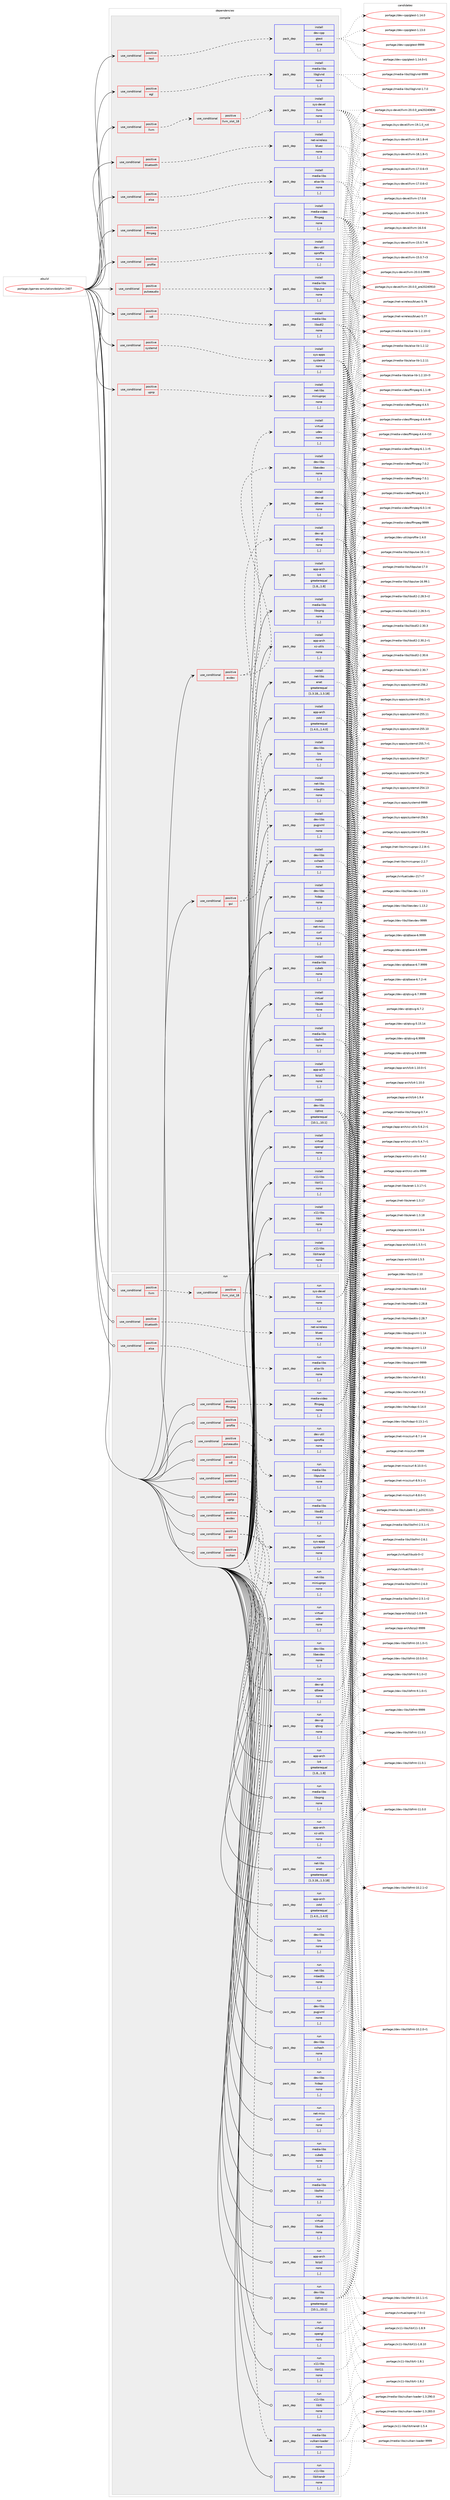 digraph prolog {

# *************
# Graph options
# *************

newrank=true;
concentrate=true;
compound=true;
graph [rankdir=LR,fontname=Helvetica,fontsize=10,ranksep=1.5];#, ranksep=2.5, nodesep=0.2];
edge  [arrowhead=vee];
node  [fontname=Helvetica,fontsize=10];

# **********
# The ebuild
# **********

subgraph cluster_leftcol {
color=gray;
label=<<i>ebuild</i>>;
id [label="portage://games-emulation/dolphin-2407", color=red, width=4, href="../games-emulation/dolphin-2407.svg"];
}

# ****************
# The dependencies
# ****************

subgraph cluster_midcol {
color=gray;
label=<<i>dependencies</i>>;
subgraph cluster_compile {
fillcolor="#eeeeee";
style=filled;
label=<<i>compile</i>>;
subgraph cond194599 {
dependency723620 [label=<<TABLE BORDER="0" CELLBORDER="1" CELLSPACING="0" CELLPADDING="4"><TR><TD ROWSPAN="3" CELLPADDING="10">use_conditional</TD></TR><TR><TD>positive</TD></TR><TR><TD>alsa</TD></TR></TABLE>>, shape=none, color=red];
subgraph pack523938 {
dependency723621 [label=<<TABLE BORDER="0" CELLBORDER="1" CELLSPACING="0" CELLPADDING="4" WIDTH="220"><TR><TD ROWSPAN="6" CELLPADDING="30">pack_dep</TD></TR><TR><TD WIDTH="110">install</TD></TR><TR><TD>media-libs</TD></TR><TR><TD>alsa-lib</TD></TR><TR><TD>none</TD></TR><TR><TD>[,,]</TD></TR></TABLE>>, shape=none, color=blue];
}
dependency723620:e -> dependency723621:w [weight=20,style="dashed",arrowhead="vee"];
}
id:e -> dependency723620:w [weight=20,style="solid",arrowhead="vee"];
subgraph cond194600 {
dependency723622 [label=<<TABLE BORDER="0" CELLBORDER="1" CELLSPACING="0" CELLPADDING="4"><TR><TD ROWSPAN="3" CELLPADDING="10">use_conditional</TD></TR><TR><TD>positive</TD></TR><TR><TD>bluetooth</TD></TR></TABLE>>, shape=none, color=red];
subgraph pack523939 {
dependency723623 [label=<<TABLE BORDER="0" CELLBORDER="1" CELLSPACING="0" CELLPADDING="4" WIDTH="220"><TR><TD ROWSPAN="6" CELLPADDING="30">pack_dep</TD></TR><TR><TD WIDTH="110">install</TD></TR><TR><TD>net-wireless</TD></TR><TR><TD>bluez</TD></TR><TR><TD>none</TD></TR><TR><TD>[,,]</TD></TR></TABLE>>, shape=none, color=blue];
}
dependency723622:e -> dependency723623:w [weight=20,style="dashed",arrowhead="vee"];
}
id:e -> dependency723622:w [weight=20,style="solid",arrowhead="vee"];
subgraph cond194601 {
dependency723624 [label=<<TABLE BORDER="0" CELLBORDER="1" CELLSPACING="0" CELLPADDING="4"><TR><TD ROWSPAN="3" CELLPADDING="10">use_conditional</TD></TR><TR><TD>positive</TD></TR><TR><TD>egl</TD></TR></TABLE>>, shape=none, color=red];
subgraph pack523940 {
dependency723625 [label=<<TABLE BORDER="0" CELLBORDER="1" CELLSPACING="0" CELLPADDING="4" WIDTH="220"><TR><TD ROWSPAN="6" CELLPADDING="30">pack_dep</TD></TR><TR><TD WIDTH="110">install</TD></TR><TR><TD>media-libs</TD></TR><TR><TD>libglvnd</TD></TR><TR><TD>none</TD></TR><TR><TD>[,,]</TD></TR></TABLE>>, shape=none, color=blue];
}
dependency723624:e -> dependency723625:w [weight=20,style="dashed",arrowhead="vee"];
}
id:e -> dependency723624:w [weight=20,style="solid",arrowhead="vee"];
subgraph cond194602 {
dependency723626 [label=<<TABLE BORDER="0" CELLBORDER="1" CELLSPACING="0" CELLPADDING="4"><TR><TD ROWSPAN="3" CELLPADDING="10">use_conditional</TD></TR><TR><TD>positive</TD></TR><TR><TD>evdev</TD></TR></TABLE>>, shape=none, color=red];
subgraph pack523941 {
dependency723627 [label=<<TABLE BORDER="0" CELLBORDER="1" CELLSPACING="0" CELLPADDING="4" WIDTH="220"><TR><TD ROWSPAN="6" CELLPADDING="30">pack_dep</TD></TR><TR><TD WIDTH="110">install</TD></TR><TR><TD>dev-libs</TD></TR><TR><TD>libevdev</TD></TR><TR><TD>none</TD></TR><TR><TD>[,,]</TD></TR></TABLE>>, shape=none, color=blue];
}
dependency723626:e -> dependency723627:w [weight=20,style="dashed",arrowhead="vee"];
subgraph pack523942 {
dependency723628 [label=<<TABLE BORDER="0" CELLBORDER="1" CELLSPACING="0" CELLPADDING="4" WIDTH="220"><TR><TD ROWSPAN="6" CELLPADDING="30">pack_dep</TD></TR><TR><TD WIDTH="110">install</TD></TR><TR><TD>virtual</TD></TR><TR><TD>udev</TD></TR><TR><TD>none</TD></TR><TR><TD>[,,]</TD></TR></TABLE>>, shape=none, color=blue];
}
dependency723626:e -> dependency723628:w [weight=20,style="dashed",arrowhead="vee"];
}
id:e -> dependency723626:w [weight=20,style="solid",arrowhead="vee"];
subgraph cond194603 {
dependency723629 [label=<<TABLE BORDER="0" CELLBORDER="1" CELLSPACING="0" CELLPADDING="4"><TR><TD ROWSPAN="3" CELLPADDING="10">use_conditional</TD></TR><TR><TD>positive</TD></TR><TR><TD>ffmpeg</TD></TR></TABLE>>, shape=none, color=red];
subgraph pack523943 {
dependency723630 [label=<<TABLE BORDER="0" CELLBORDER="1" CELLSPACING="0" CELLPADDING="4" WIDTH="220"><TR><TD ROWSPAN="6" CELLPADDING="30">pack_dep</TD></TR><TR><TD WIDTH="110">install</TD></TR><TR><TD>media-video</TD></TR><TR><TD>ffmpeg</TD></TR><TR><TD>none</TD></TR><TR><TD>[,,]</TD></TR></TABLE>>, shape=none, color=blue];
}
dependency723629:e -> dependency723630:w [weight=20,style="dashed",arrowhead="vee"];
}
id:e -> dependency723629:w [weight=20,style="solid",arrowhead="vee"];
subgraph cond194604 {
dependency723631 [label=<<TABLE BORDER="0" CELLBORDER="1" CELLSPACING="0" CELLPADDING="4"><TR><TD ROWSPAN="3" CELLPADDING="10">use_conditional</TD></TR><TR><TD>positive</TD></TR><TR><TD>gui</TD></TR></TABLE>>, shape=none, color=red];
subgraph pack523944 {
dependency723632 [label=<<TABLE BORDER="0" CELLBORDER="1" CELLSPACING="0" CELLPADDING="4" WIDTH="220"><TR><TD ROWSPAN="6" CELLPADDING="30">pack_dep</TD></TR><TR><TD WIDTH="110">install</TD></TR><TR><TD>dev-qt</TD></TR><TR><TD>qtbase</TD></TR><TR><TD>none</TD></TR><TR><TD>[,,]</TD></TR></TABLE>>, shape=none, color=blue];
}
dependency723631:e -> dependency723632:w [weight=20,style="dashed",arrowhead="vee"];
subgraph pack523945 {
dependency723633 [label=<<TABLE BORDER="0" CELLBORDER="1" CELLSPACING="0" CELLPADDING="4" WIDTH="220"><TR><TD ROWSPAN="6" CELLPADDING="30">pack_dep</TD></TR><TR><TD WIDTH="110">install</TD></TR><TR><TD>dev-qt</TD></TR><TR><TD>qtsvg</TD></TR><TR><TD>none</TD></TR><TR><TD>[,,]</TD></TR></TABLE>>, shape=none, color=blue];
}
dependency723631:e -> dependency723633:w [weight=20,style="dashed",arrowhead="vee"];
}
id:e -> dependency723631:w [weight=20,style="solid",arrowhead="vee"];
subgraph cond194605 {
dependency723634 [label=<<TABLE BORDER="0" CELLBORDER="1" CELLSPACING="0" CELLPADDING="4"><TR><TD ROWSPAN="3" CELLPADDING="10">use_conditional</TD></TR><TR><TD>positive</TD></TR><TR><TD>llvm</TD></TR></TABLE>>, shape=none, color=red];
subgraph cond194606 {
dependency723635 [label=<<TABLE BORDER="0" CELLBORDER="1" CELLSPACING="0" CELLPADDING="4"><TR><TD ROWSPAN="3" CELLPADDING="10">use_conditional</TD></TR><TR><TD>positive</TD></TR><TR><TD>llvm_slot_18</TD></TR></TABLE>>, shape=none, color=red];
subgraph pack523946 {
dependency723636 [label=<<TABLE BORDER="0" CELLBORDER="1" CELLSPACING="0" CELLPADDING="4" WIDTH="220"><TR><TD ROWSPAN="6" CELLPADDING="30">pack_dep</TD></TR><TR><TD WIDTH="110">install</TD></TR><TR><TD>sys-devel</TD></TR><TR><TD>llvm</TD></TR><TR><TD>none</TD></TR><TR><TD>[,,]</TD></TR></TABLE>>, shape=none, color=blue];
}
dependency723635:e -> dependency723636:w [weight=20,style="dashed",arrowhead="vee"];
}
dependency723634:e -> dependency723635:w [weight=20,style="dashed",arrowhead="vee"];
}
id:e -> dependency723634:w [weight=20,style="solid",arrowhead="vee"];
subgraph cond194607 {
dependency723637 [label=<<TABLE BORDER="0" CELLBORDER="1" CELLSPACING="0" CELLPADDING="4"><TR><TD ROWSPAN="3" CELLPADDING="10">use_conditional</TD></TR><TR><TD>positive</TD></TR><TR><TD>profile</TD></TR></TABLE>>, shape=none, color=red];
subgraph pack523947 {
dependency723638 [label=<<TABLE BORDER="0" CELLBORDER="1" CELLSPACING="0" CELLPADDING="4" WIDTH="220"><TR><TD ROWSPAN="6" CELLPADDING="30">pack_dep</TD></TR><TR><TD WIDTH="110">install</TD></TR><TR><TD>dev-util</TD></TR><TR><TD>oprofile</TD></TR><TR><TD>none</TD></TR><TR><TD>[,,]</TD></TR></TABLE>>, shape=none, color=blue];
}
dependency723637:e -> dependency723638:w [weight=20,style="dashed",arrowhead="vee"];
}
id:e -> dependency723637:w [weight=20,style="solid",arrowhead="vee"];
subgraph cond194608 {
dependency723639 [label=<<TABLE BORDER="0" CELLBORDER="1" CELLSPACING="0" CELLPADDING="4"><TR><TD ROWSPAN="3" CELLPADDING="10">use_conditional</TD></TR><TR><TD>positive</TD></TR><TR><TD>pulseaudio</TD></TR></TABLE>>, shape=none, color=red];
subgraph pack523948 {
dependency723640 [label=<<TABLE BORDER="0" CELLBORDER="1" CELLSPACING="0" CELLPADDING="4" WIDTH="220"><TR><TD ROWSPAN="6" CELLPADDING="30">pack_dep</TD></TR><TR><TD WIDTH="110">install</TD></TR><TR><TD>media-libs</TD></TR><TR><TD>libpulse</TD></TR><TR><TD>none</TD></TR><TR><TD>[,,]</TD></TR></TABLE>>, shape=none, color=blue];
}
dependency723639:e -> dependency723640:w [weight=20,style="dashed",arrowhead="vee"];
}
id:e -> dependency723639:w [weight=20,style="solid",arrowhead="vee"];
subgraph cond194609 {
dependency723641 [label=<<TABLE BORDER="0" CELLBORDER="1" CELLSPACING="0" CELLPADDING="4"><TR><TD ROWSPAN="3" CELLPADDING="10">use_conditional</TD></TR><TR><TD>positive</TD></TR><TR><TD>sdl</TD></TR></TABLE>>, shape=none, color=red];
subgraph pack523949 {
dependency723642 [label=<<TABLE BORDER="0" CELLBORDER="1" CELLSPACING="0" CELLPADDING="4" WIDTH="220"><TR><TD ROWSPAN="6" CELLPADDING="30">pack_dep</TD></TR><TR><TD WIDTH="110">install</TD></TR><TR><TD>media-libs</TD></TR><TR><TD>libsdl2</TD></TR><TR><TD>none</TD></TR><TR><TD>[,,]</TD></TR></TABLE>>, shape=none, color=blue];
}
dependency723641:e -> dependency723642:w [weight=20,style="dashed",arrowhead="vee"];
}
id:e -> dependency723641:w [weight=20,style="solid",arrowhead="vee"];
subgraph cond194610 {
dependency723643 [label=<<TABLE BORDER="0" CELLBORDER="1" CELLSPACING="0" CELLPADDING="4"><TR><TD ROWSPAN="3" CELLPADDING="10">use_conditional</TD></TR><TR><TD>positive</TD></TR><TR><TD>systemd</TD></TR></TABLE>>, shape=none, color=red];
subgraph pack523950 {
dependency723644 [label=<<TABLE BORDER="0" CELLBORDER="1" CELLSPACING="0" CELLPADDING="4" WIDTH="220"><TR><TD ROWSPAN="6" CELLPADDING="30">pack_dep</TD></TR><TR><TD WIDTH="110">install</TD></TR><TR><TD>sys-apps</TD></TR><TR><TD>systemd</TD></TR><TR><TD>none</TD></TR><TR><TD>[,,]</TD></TR></TABLE>>, shape=none, color=blue];
}
dependency723643:e -> dependency723644:w [weight=20,style="dashed",arrowhead="vee"];
}
id:e -> dependency723643:w [weight=20,style="solid",arrowhead="vee"];
subgraph cond194611 {
dependency723645 [label=<<TABLE BORDER="0" CELLBORDER="1" CELLSPACING="0" CELLPADDING="4"><TR><TD ROWSPAN="3" CELLPADDING="10">use_conditional</TD></TR><TR><TD>positive</TD></TR><TR><TD>test</TD></TR></TABLE>>, shape=none, color=red];
subgraph pack523951 {
dependency723646 [label=<<TABLE BORDER="0" CELLBORDER="1" CELLSPACING="0" CELLPADDING="4" WIDTH="220"><TR><TD ROWSPAN="6" CELLPADDING="30">pack_dep</TD></TR><TR><TD WIDTH="110">install</TD></TR><TR><TD>dev-cpp</TD></TR><TR><TD>gtest</TD></TR><TR><TD>none</TD></TR><TR><TD>[,,]</TD></TR></TABLE>>, shape=none, color=blue];
}
dependency723645:e -> dependency723646:w [weight=20,style="dashed",arrowhead="vee"];
}
id:e -> dependency723645:w [weight=20,style="solid",arrowhead="vee"];
subgraph cond194612 {
dependency723647 [label=<<TABLE BORDER="0" CELLBORDER="1" CELLSPACING="0" CELLPADDING="4"><TR><TD ROWSPAN="3" CELLPADDING="10">use_conditional</TD></TR><TR><TD>positive</TD></TR><TR><TD>upnp</TD></TR></TABLE>>, shape=none, color=red];
subgraph pack523952 {
dependency723648 [label=<<TABLE BORDER="0" CELLBORDER="1" CELLSPACING="0" CELLPADDING="4" WIDTH="220"><TR><TD ROWSPAN="6" CELLPADDING="30">pack_dep</TD></TR><TR><TD WIDTH="110">install</TD></TR><TR><TD>net-libs</TD></TR><TR><TD>miniupnpc</TD></TR><TR><TD>none</TD></TR><TR><TD>[,,]</TD></TR></TABLE>>, shape=none, color=blue];
}
dependency723647:e -> dependency723648:w [weight=20,style="dashed",arrowhead="vee"];
}
id:e -> dependency723647:w [weight=20,style="solid",arrowhead="vee"];
subgraph pack523953 {
dependency723649 [label=<<TABLE BORDER="0" CELLBORDER="1" CELLSPACING="0" CELLPADDING="4" WIDTH="220"><TR><TD ROWSPAN="6" CELLPADDING="30">pack_dep</TD></TR><TR><TD WIDTH="110">install</TD></TR><TR><TD>app-arch</TD></TR><TR><TD>bzip2</TD></TR><TR><TD>none</TD></TR><TR><TD>[,,]</TD></TR></TABLE>>, shape=none, color=blue];
}
id:e -> dependency723649:w [weight=20,style="solid",arrowhead="vee"];
subgraph pack523954 {
dependency723650 [label=<<TABLE BORDER="0" CELLBORDER="1" CELLSPACING="0" CELLPADDING="4" WIDTH="220"><TR><TD ROWSPAN="6" CELLPADDING="30">pack_dep</TD></TR><TR><TD WIDTH="110">install</TD></TR><TR><TD>app-arch</TD></TR><TR><TD>lz4</TD></TR><TR><TD>greaterequal</TD></TR><TR><TD>[1.8,,,1.8]</TD></TR></TABLE>>, shape=none, color=blue];
}
id:e -> dependency723650:w [weight=20,style="solid",arrowhead="vee"];
subgraph pack523955 {
dependency723651 [label=<<TABLE BORDER="0" CELLBORDER="1" CELLSPACING="0" CELLPADDING="4" WIDTH="220"><TR><TD ROWSPAN="6" CELLPADDING="30">pack_dep</TD></TR><TR><TD WIDTH="110">install</TD></TR><TR><TD>app-arch</TD></TR><TR><TD>xz-utils</TD></TR><TR><TD>none</TD></TR><TR><TD>[,,]</TD></TR></TABLE>>, shape=none, color=blue];
}
id:e -> dependency723651:w [weight=20,style="solid",arrowhead="vee"];
subgraph pack523956 {
dependency723652 [label=<<TABLE BORDER="0" CELLBORDER="1" CELLSPACING="0" CELLPADDING="4" WIDTH="220"><TR><TD ROWSPAN="6" CELLPADDING="30">pack_dep</TD></TR><TR><TD WIDTH="110">install</TD></TR><TR><TD>app-arch</TD></TR><TR><TD>zstd</TD></TR><TR><TD>greaterequal</TD></TR><TR><TD>[1.4.0,,,1.4.0]</TD></TR></TABLE>>, shape=none, color=blue];
}
id:e -> dependency723652:w [weight=20,style="solid",arrowhead="vee"];
subgraph pack523957 {
dependency723653 [label=<<TABLE BORDER="0" CELLBORDER="1" CELLSPACING="0" CELLPADDING="4" WIDTH="220"><TR><TD ROWSPAN="6" CELLPADDING="30">pack_dep</TD></TR><TR><TD WIDTH="110">install</TD></TR><TR><TD>dev-libs</TD></TR><TR><TD>hidapi</TD></TR><TR><TD>none</TD></TR><TR><TD>[,,]</TD></TR></TABLE>>, shape=none, color=blue];
}
id:e -> dependency723653:w [weight=20,style="solid",arrowhead="vee"];
subgraph pack523958 {
dependency723654 [label=<<TABLE BORDER="0" CELLBORDER="1" CELLSPACING="0" CELLPADDING="4" WIDTH="220"><TR><TD ROWSPAN="6" CELLPADDING="30">pack_dep</TD></TR><TR><TD WIDTH="110">install</TD></TR><TR><TD>dev-libs</TD></TR><TR><TD>libfmt</TD></TR><TR><TD>greaterequal</TD></TR><TR><TD>[10.1,,,10.1]</TD></TR></TABLE>>, shape=none, color=blue];
}
id:e -> dependency723654:w [weight=20,style="solid",arrowhead="vee"];
subgraph pack523959 {
dependency723655 [label=<<TABLE BORDER="0" CELLBORDER="1" CELLSPACING="0" CELLPADDING="4" WIDTH="220"><TR><TD ROWSPAN="6" CELLPADDING="30">pack_dep</TD></TR><TR><TD WIDTH="110">install</TD></TR><TR><TD>dev-libs</TD></TR><TR><TD>lzo</TD></TR><TR><TD>none</TD></TR><TR><TD>[,,]</TD></TR></TABLE>>, shape=none, color=blue];
}
id:e -> dependency723655:w [weight=20,style="solid",arrowhead="vee"];
subgraph pack523960 {
dependency723656 [label=<<TABLE BORDER="0" CELLBORDER="1" CELLSPACING="0" CELLPADDING="4" WIDTH="220"><TR><TD ROWSPAN="6" CELLPADDING="30">pack_dep</TD></TR><TR><TD WIDTH="110">install</TD></TR><TR><TD>dev-libs</TD></TR><TR><TD>pugixml</TD></TR><TR><TD>none</TD></TR><TR><TD>[,,]</TD></TR></TABLE>>, shape=none, color=blue];
}
id:e -> dependency723656:w [weight=20,style="solid",arrowhead="vee"];
subgraph pack523961 {
dependency723657 [label=<<TABLE BORDER="0" CELLBORDER="1" CELLSPACING="0" CELLPADDING="4" WIDTH="220"><TR><TD ROWSPAN="6" CELLPADDING="30">pack_dep</TD></TR><TR><TD WIDTH="110">install</TD></TR><TR><TD>dev-libs</TD></TR><TR><TD>xxhash</TD></TR><TR><TD>none</TD></TR><TR><TD>[,,]</TD></TR></TABLE>>, shape=none, color=blue];
}
id:e -> dependency723657:w [weight=20,style="solid",arrowhead="vee"];
subgraph pack523962 {
dependency723658 [label=<<TABLE BORDER="0" CELLBORDER="1" CELLSPACING="0" CELLPADDING="4" WIDTH="220"><TR><TD ROWSPAN="6" CELLPADDING="30">pack_dep</TD></TR><TR><TD WIDTH="110">install</TD></TR><TR><TD>media-libs</TD></TR><TR><TD>cubeb</TD></TR><TR><TD>none</TD></TR><TR><TD>[,,]</TD></TR></TABLE>>, shape=none, color=blue];
}
id:e -> dependency723658:w [weight=20,style="solid",arrowhead="vee"];
subgraph pack523963 {
dependency723659 [label=<<TABLE BORDER="0" CELLBORDER="1" CELLSPACING="0" CELLPADDING="4" WIDTH="220"><TR><TD ROWSPAN="6" CELLPADDING="30">pack_dep</TD></TR><TR><TD WIDTH="110">install</TD></TR><TR><TD>media-libs</TD></TR><TR><TD>libsfml</TD></TR><TR><TD>none</TD></TR><TR><TD>[,,]</TD></TR></TABLE>>, shape=none, color=blue];
}
id:e -> dependency723659:w [weight=20,style="solid",arrowhead="vee"];
subgraph pack523964 {
dependency723660 [label=<<TABLE BORDER="0" CELLBORDER="1" CELLSPACING="0" CELLPADDING="4" WIDTH="220"><TR><TD ROWSPAN="6" CELLPADDING="30">pack_dep</TD></TR><TR><TD WIDTH="110">install</TD></TR><TR><TD>media-libs</TD></TR><TR><TD>libspng</TD></TR><TR><TD>none</TD></TR><TR><TD>[,,]</TD></TR></TABLE>>, shape=none, color=blue];
}
id:e -> dependency723660:w [weight=20,style="solid",arrowhead="vee"];
subgraph pack523965 {
dependency723661 [label=<<TABLE BORDER="0" CELLBORDER="1" CELLSPACING="0" CELLPADDING="4" WIDTH="220"><TR><TD ROWSPAN="6" CELLPADDING="30">pack_dep</TD></TR><TR><TD WIDTH="110">install</TD></TR><TR><TD>net-libs</TD></TR><TR><TD>enet</TD></TR><TR><TD>greaterequal</TD></TR><TR><TD>[1.3.18,,,1.3.18]</TD></TR></TABLE>>, shape=none, color=blue];
}
id:e -> dependency723661:w [weight=20,style="solid",arrowhead="vee"];
subgraph pack523966 {
dependency723662 [label=<<TABLE BORDER="0" CELLBORDER="1" CELLSPACING="0" CELLPADDING="4" WIDTH="220"><TR><TD ROWSPAN="6" CELLPADDING="30">pack_dep</TD></TR><TR><TD WIDTH="110">install</TD></TR><TR><TD>net-libs</TD></TR><TR><TD>mbedtls</TD></TR><TR><TD>none</TD></TR><TR><TD>[,,]</TD></TR></TABLE>>, shape=none, color=blue];
}
id:e -> dependency723662:w [weight=20,style="solid",arrowhead="vee"];
subgraph pack523967 {
dependency723663 [label=<<TABLE BORDER="0" CELLBORDER="1" CELLSPACING="0" CELLPADDING="4" WIDTH="220"><TR><TD ROWSPAN="6" CELLPADDING="30">pack_dep</TD></TR><TR><TD WIDTH="110">install</TD></TR><TR><TD>net-misc</TD></TR><TR><TD>curl</TD></TR><TR><TD>none</TD></TR><TR><TD>[,,]</TD></TR></TABLE>>, shape=none, color=blue];
}
id:e -> dependency723663:w [weight=20,style="solid",arrowhead="vee"];
subgraph pack523968 {
dependency723664 [label=<<TABLE BORDER="0" CELLBORDER="1" CELLSPACING="0" CELLPADDING="4" WIDTH="220"><TR><TD ROWSPAN="6" CELLPADDING="30">pack_dep</TD></TR><TR><TD WIDTH="110">install</TD></TR><TR><TD>virtual</TD></TR><TR><TD>libusb</TD></TR><TR><TD>none</TD></TR><TR><TD>[,,]</TD></TR></TABLE>>, shape=none, color=blue];
}
id:e -> dependency723664:w [weight=20,style="solid",arrowhead="vee"];
subgraph pack523969 {
dependency723665 [label=<<TABLE BORDER="0" CELLBORDER="1" CELLSPACING="0" CELLPADDING="4" WIDTH="220"><TR><TD ROWSPAN="6" CELLPADDING="30">pack_dep</TD></TR><TR><TD WIDTH="110">install</TD></TR><TR><TD>virtual</TD></TR><TR><TD>opengl</TD></TR><TR><TD>none</TD></TR><TR><TD>[,,]</TD></TR></TABLE>>, shape=none, color=blue];
}
id:e -> dependency723665:w [weight=20,style="solid",arrowhead="vee"];
subgraph pack523970 {
dependency723666 [label=<<TABLE BORDER="0" CELLBORDER="1" CELLSPACING="0" CELLPADDING="4" WIDTH="220"><TR><TD ROWSPAN="6" CELLPADDING="30">pack_dep</TD></TR><TR><TD WIDTH="110">install</TD></TR><TR><TD>x11-libs</TD></TR><TR><TD>libX11</TD></TR><TR><TD>none</TD></TR><TR><TD>[,,]</TD></TR></TABLE>>, shape=none, color=blue];
}
id:e -> dependency723666:w [weight=20,style="solid",arrowhead="vee"];
subgraph pack523971 {
dependency723667 [label=<<TABLE BORDER="0" CELLBORDER="1" CELLSPACING="0" CELLPADDING="4" WIDTH="220"><TR><TD ROWSPAN="6" CELLPADDING="30">pack_dep</TD></TR><TR><TD WIDTH="110">install</TD></TR><TR><TD>x11-libs</TD></TR><TR><TD>libXi</TD></TR><TR><TD>none</TD></TR><TR><TD>[,,]</TD></TR></TABLE>>, shape=none, color=blue];
}
id:e -> dependency723667:w [weight=20,style="solid",arrowhead="vee"];
subgraph pack523972 {
dependency723668 [label=<<TABLE BORDER="0" CELLBORDER="1" CELLSPACING="0" CELLPADDING="4" WIDTH="220"><TR><TD ROWSPAN="6" CELLPADDING="30">pack_dep</TD></TR><TR><TD WIDTH="110">install</TD></TR><TR><TD>x11-libs</TD></TR><TR><TD>libXrandr</TD></TR><TR><TD>none</TD></TR><TR><TD>[,,]</TD></TR></TABLE>>, shape=none, color=blue];
}
id:e -> dependency723668:w [weight=20,style="solid",arrowhead="vee"];
}
subgraph cluster_compileandrun {
fillcolor="#eeeeee";
style=filled;
label=<<i>compile and run</i>>;
}
subgraph cluster_run {
fillcolor="#eeeeee";
style=filled;
label=<<i>run</i>>;
subgraph cond194613 {
dependency723669 [label=<<TABLE BORDER="0" CELLBORDER="1" CELLSPACING="0" CELLPADDING="4"><TR><TD ROWSPAN="3" CELLPADDING="10">use_conditional</TD></TR><TR><TD>positive</TD></TR><TR><TD>alsa</TD></TR></TABLE>>, shape=none, color=red];
subgraph pack523973 {
dependency723670 [label=<<TABLE BORDER="0" CELLBORDER="1" CELLSPACING="0" CELLPADDING="4" WIDTH="220"><TR><TD ROWSPAN="6" CELLPADDING="30">pack_dep</TD></TR><TR><TD WIDTH="110">run</TD></TR><TR><TD>media-libs</TD></TR><TR><TD>alsa-lib</TD></TR><TR><TD>none</TD></TR><TR><TD>[,,]</TD></TR></TABLE>>, shape=none, color=blue];
}
dependency723669:e -> dependency723670:w [weight=20,style="dashed",arrowhead="vee"];
}
id:e -> dependency723669:w [weight=20,style="solid",arrowhead="odot"];
subgraph cond194614 {
dependency723671 [label=<<TABLE BORDER="0" CELLBORDER="1" CELLSPACING="0" CELLPADDING="4"><TR><TD ROWSPAN="3" CELLPADDING="10">use_conditional</TD></TR><TR><TD>positive</TD></TR><TR><TD>bluetooth</TD></TR></TABLE>>, shape=none, color=red];
subgraph pack523974 {
dependency723672 [label=<<TABLE BORDER="0" CELLBORDER="1" CELLSPACING="0" CELLPADDING="4" WIDTH="220"><TR><TD ROWSPAN="6" CELLPADDING="30">pack_dep</TD></TR><TR><TD WIDTH="110">run</TD></TR><TR><TD>net-wireless</TD></TR><TR><TD>bluez</TD></TR><TR><TD>none</TD></TR><TR><TD>[,,]</TD></TR></TABLE>>, shape=none, color=blue];
}
dependency723671:e -> dependency723672:w [weight=20,style="dashed",arrowhead="vee"];
}
id:e -> dependency723671:w [weight=20,style="solid",arrowhead="odot"];
subgraph cond194615 {
dependency723673 [label=<<TABLE BORDER="0" CELLBORDER="1" CELLSPACING="0" CELLPADDING="4"><TR><TD ROWSPAN="3" CELLPADDING="10">use_conditional</TD></TR><TR><TD>positive</TD></TR><TR><TD>evdev</TD></TR></TABLE>>, shape=none, color=red];
subgraph pack523975 {
dependency723674 [label=<<TABLE BORDER="0" CELLBORDER="1" CELLSPACING="0" CELLPADDING="4" WIDTH="220"><TR><TD ROWSPAN="6" CELLPADDING="30">pack_dep</TD></TR><TR><TD WIDTH="110">run</TD></TR><TR><TD>dev-libs</TD></TR><TR><TD>libevdev</TD></TR><TR><TD>none</TD></TR><TR><TD>[,,]</TD></TR></TABLE>>, shape=none, color=blue];
}
dependency723673:e -> dependency723674:w [weight=20,style="dashed",arrowhead="vee"];
subgraph pack523976 {
dependency723675 [label=<<TABLE BORDER="0" CELLBORDER="1" CELLSPACING="0" CELLPADDING="4" WIDTH="220"><TR><TD ROWSPAN="6" CELLPADDING="30">pack_dep</TD></TR><TR><TD WIDTH="110">run</TD></TR><TR><TD>virtual</TD></TR><TR><TD>udev</TD></TR><TR><TD>none</TD></TR><TR><TD>[,,]</TD></TR></TABLE>>, shape=none, color=blue];
}
dependency723673:e -> dependency723675:w [weight=20,style="dashed",arrowhead="vee"];
}
id:e -> dependency723673:w [weight=20,style="solid",arrowhead="odot"];
subgraph cond194616 {
dependency723676 [label=<<TABLE BORDER="0" CELLBORDER="1" CELLSPACING="0" CELLPADDING="4"><TR><TD ROWSPAN="3" CELLPADDING="10">use_conditional</TD></TR><TR><TD>positive</TD></TR><TR><TD>ffmpeg</TD></TR></TABLE>>, shape=none, color=red];
subgraph pack523977 {
dependency723677 [label=<<TABLE BORDER="0" CELLBORDER="1" CELLSPACING="0" CELLPADDING="4" WIDTH="220"><TR><TD ROWSPAN="6" CELLPADDING="30">pack_dep</TD></TR><TR><TD WIDTH="110">run</TD></TR><TR><TD>media-video</TD></TR><TR><TD>ffmpeg</TD></TR><TR><TD>none</TD></TR><TR><TD>[,,]</TD></TR></TABLE>>, shape=none, color=blue];
}
dependency723676:e -> dependency723677:w [weight=20,style="dashed",arrowhead="vee"];
}
id:e -> dependency723676:w [weight=20,style="solid",arrowhead="odot"];
subgraph cond194617 {
dependency723678 [label=<<TABLE BORDER="0" CELLBORDER="1" CELLSPACING="0" CELLPADDING="4"><TR><TD ROWSPAN="3" CELLPADDING="10">use_conditional</TD></TR><TR><TD>positive</TD></TR><TR><TD>gui</TD></TR></TABLE>>, shape=none, color=red];
subgraph pack523978 {
dependency723679 [label=<<TABLE BORDER="0" CELLBORDER="1" CELLSPACING="0" CELLPADDING="4" WIDTH="220"><TR><TD ROWSPAN="6" CELLPADDING="30">pack_dep</TD></TR><TR><TD WIDTH="110">run</TD></TR><TR><TD>dev-qt</TD></TR><TR><TD>qtbase</TD></TR><TR><TD>none</TD></TR><TR><TD>[,,]</TD></TR></TABLE>>, shape=none, color=blue];
}
dependency723678:e -> dependency723679:w [weight=20,style="dashed",arrowhead="vee"];
subgraph pack523979 {
dependency723680 [label=<<TABLE BORDER="0" CELLBORDER="1" CELLSPACING="0" CELLPADDING="4" WIDTH="220"><TR><TD ROWSPAN="6" CELLPADDING="30">pack_dep</TD></TR><TR><TD WIDTH="110">run</TD></TR><TR><TD>dev-qt</TD></TR><TR><TD>qtsvg</TD></TR><TR><TD>none</TD></TR><TR><TD>[,,]</TD></TR></TABLE>>, shape=none, color=blue];
}
dependency723678:e -> dependency723680:w [weight=20,style="dashed",arrowhead="vee"];
}
id:e -> dependency723678:w [weight=20,style="solid",arrowhead="odot"];
subgraph cond194618 {
dependency723681 [label=<<TABLE BORDER="0" CELLBORDER="1" CELLSPACING="0" CELLPADDING="4"><TR><TD ROWSPAN="3" CELLPADDING="10">use_conditional</TD></TR><TR><TD>positive</TD></TR><TR><TD>llvm</TD></TR></TABLE>>, shape=none, color=red];
subgraph cond194619 {
dependency723682 [label=<<TABLE BORDER="0" CELLBORDER="1" CELLSPACING="0" CELLPADDING="4"><TR><TD ROWSPAN="3" CELLPADDING="10">use_conditional</TD></TR><TR><TD>positive</TD></TR><TR><TD>llvm_slot_18</TD></TR></TABLE>>, shape=none, color=red];
subgraph pack523980 {
dependency723683 [label=<<TABLE BORDER="0" CELLBORDER="1" CELLSPACING="0" CELLPADDING="4" WIDTH="220"><TR><TD ROWSPAN="6" CELLPADDING="30">pack_dep</TD></TR><TR><TD WIDTH="110">run</TD></TR><TR><TD>sys-devel</TD></TR><TR><TD>llvm</TD></TR><TR><TD>none</TD></TR><TR><TD>[,,]</TD></TR></TABLE>>, shape=none, color=blue];
}
dependency723682:e -> dependency723683:w [weight=20,style="dashed",arrowhead="vee"];
}
dependency723681:e -> dependency723682:w [weight=20,style="dashed",arrowhead="vee"];
}
id:e -> dependency723681:w [weight=20,style="solid",arrowhead="odot"];
subgraph cond194620 {
dependency723684 [label=<<TABLE BORDER="0" CELLBORDER="1" CELLSPACING="0" CELLPADDING="4"><TR><TD ROWSPAN="3" CELLPADDING="10">use_conditional</TD></TR><TR><TD>positive</TD></TR><TR><TD>profile</TD></TR></TABLE>>, shape=none, color=red];
subgraph pack523981 {
dependency723685 [label=<<TABLE BORDER="0" CELLBORDER="1" CELLSPACING="0" CELLPADDING="4" WIDTH="220"><TR><TD ROWSPAN="6" CELLPADDING="30">pack_dep</TD></TR><TR><TD WIDTH="110">run</TD></TR><TR><TD>dev-util</TD></TR><TR><TD>oprofile</TD></TR><TR><TD>none</TD></TR><TR><TD>[,,]</TD></TR></TABLE>>, shape=none, color=blue];
}
dependency723684:e -> dependency723685:w [weight=20,style="dashed",arrowhead="vee"];
}
id:e -> dependency723684:w [weight=20,style="solid",arrowhead="odot"];
subgraph cond194621 {
dependency723686 [label=<<TABLE BORDER="0" CELLBORDER="1" CELLSPACING="0" CELLPADDING="4"><TR><TD ROWSPAN="3" CELLPADDING="10">use_conditional</TD></TR><TR><TD>positive</TD></TR><TR><TD>pulseaudio</TD></TR></TABLE>>, shape=none, color=red];
subgraph pack523982 {
dependency723687 [label=<<TABLE BORDER="0" CELLBORDER="1" CELLSPACING="0" CELLPADDING="4" WIDTH="220"><TR><TD ROWSPAN="6" CELLPADDING="30">pack_dep</TD></TR><TR><TD WIDTH="110">run</TD></TR><TR><TD>media-libs</TD></TR><TR><TD>libpulse</TD></TR><TR><TD>none</TD></TR><TR><TD>[,,]</TD></TR></TABLE>>, shape=none, color=blue];
}
dependency723686:e -> dependency723687:w [weight=20,style="dashed",arrowhead="vee"];
}
id:e -> dependency723686:w [weight=20,style="solid",arrowhead="odot"];
subgraph cond194622 {
dependency723688 [label=<<TABLE BORDER="0" CELLBORDER="1" CELLSPACING="0" CELLPADDING="4"><TR><TD ROWSPAN="3" CELLPADDING="10">use_conditional</TD></TR><TR><TD>positive</TD></TR><TR><TD>sdl</TD></TR></TABLE>>, shape=none, color=red];
subgraph pack523983 {
dependency723689 [label=<<TABLE BORDER="0" CELLBORDER="1" CELLSPACING="0" CELLPADDING="4" WIDTH="220"><TR><TD ROWSPAN="6" CELLPADDING="30">pack_dep</TD></TR><TR><TD WIDTH="110">run</TD></TR><TR><TD>media-libs</TD></TR><TR><TD>libsdl2</TD></TR><TR><TD>none</TD></TR><TR><TD>[,,]</TD></TR></TABLE>>, shape=none, color=blue];
}
dependency723688:e -> dependency723689:w [weight=20,style="dashed",arrowhead="vee"];
}
id:e -> dependency723688:w [weight=20,style="solid",arrowhead="odot"];
subgraph cond194623 {
dependency723690 [label=<<TABLE BORDER="0" CELLBORDER="1" CELLSPACING="0" CELLPADDING="4"><TR><TD ROWSPAN="3" CELLPADDING="10">use_conditional</TD></TR><TR><TD>positive</TD></TR><TR><TD>systemd</TD></TR></TABLE>>, shape=none, color=red];
subgraph pack523984 {
dependency723691 [label=<<TABLE BORDER="0" CELLBORDER="1" CELLSPACING="0" CELLPADDING="4" WIDTH="220"><TR><TD ROWSPAN="6" CELLPADDING="30">pack_dep</TD></TR><TR><TD WIDTH="110">run</TD></TR><TR><TD>sys-apps</TD></TR><TR><TD>systemd</TD></TR><TR><TD>none</TD></TR><TR><TD>[,,]</TD></TR></TABLE>>, shape=none, color=blue];
}
dependency723690:e -> dependency723691:w [weight=20,style="dashed",arrowhead="vee"];
}
id:e -> dependency723690:w [weight=20,style="solid",arrowhead="odot"];
subgraph cond194624 {
dependency723692 [label=<<TABLE BORDER="0" CELLBORDER="1" CELLSPACING="0" CELLPADDING="4"><TR><TD ROWSPAN="3" CELLPADDING="10">use_conditional</TD></TR><TR><TD>positive</TD></TR><TR><TD>upnp</TD></TR></TABLE>>, shape=none, color=red];
subgraph pack523985 {
dependency723693 [label=<<TABLE BORDER="0" CELLBORDER="1" CELLSPACING="0" CELLPADDING="4" WIDTH="220"><TR><TD ROWSPAN="6" CELLPADDING="30">pack_dep</TD></TR><TR><TD WIDTH="110">run</TD></TR><TR><TD>net-libs</TD></TR><TR><TD>miniupnpc</TD></TR><TR><TD>none</TD></TR><TR><TD>[,,]</TD></TR></TABLE>>, shape=none, color=blue];
}
dependency723692:e -> dependency723693:w [weight=20,style="dashed",arrowhead="vee"];
}
id:e -> dependency723692:w [weight=20,style="solid",arrowhead="odot"];
subgraph cond194625 {
dependency723694 [label=<<TABLE BORDER="0" CELLBORDER="1" CELLSPACING="0" CELLPADDING="4"><TR><TD ROWSPAN="3" CELLPADDING="10">use_conditional</TD></TR><TR><TD>positive</TD></TR><TR><TD>vulkan</TD></TR></TABLE>>, shape=none, color=red];
subgraph pack523986 {
dependency723695 [label=<<TABLE BORDER="0" CELLBORDER="1" CELLSPACING="0" CELLPADDING="4" WIDTH="220"><TR><TD ROWSPAN="6" CELLPADDING="30">pack_dep</TD></TR><TR><TD WIDTH="110">run</TD></TR><TR><TD>media-libs</TD></TR><TR><TD>vulkan-loader</TD></TR><TR><TD>none</TD></TR><TR><TD>[,,]</TD></TR></TABLE>>, shape=none, color=blue];
}
dependency723694:e -> dependency723695:w [weight=20,style="dashed",arrowhead="vee"];
}
id:e -> dependency723694:w [weight=20,style="solid",arrowhead="odot"];
subgraph pack523987 {
dependency723696 [label=<<TABLE BORDER="0" CELLBORDER="1" CELLSPACING="0" CELLPADDING="4" WIDTH="220"><TR><TD ROWSPAN="6" CELLPADDING="30">pack_dep</TD></TR><TR><TD WIDTH="110">run</TD></TR><TR><TD>app-arch</TD></TR><TR><TD>bzip2</TD></TR><TR><TD>none</TD></TR><TR><TD>[,,]</TD></TR></TABLE>>, shape=none, color=blue];
}
id:e -> dependency723696:w [weight=20,style="solid",arrowhead="odot"];
subgraph pack523988 {
dependency723697 [label=<<TABLE BORDER="0" CELLBORDER="1" CELLSPACING="0" CELLPADDING="4" WIDTH="220"><TR><TD ROWSPAN="6" CELLPADDING="30">pack_dep</TD></TR><TR><TD WIDTH="110">run</TD></TR><TR><TD>app-arch</TD></TR><TR><TD>lz4</TD></TR><TR><TD>greaterequal</TD></TR><TR><TD>[1.8,,,1.8]</TD></TR></TABLE>>, shape=none, color=blue];
}
id:e -> dependency723697:w [weight=20,style="solid",arrowhead="odot"];
subgraph pack523989 {
dependency723698 [label=<<TABLE BORDER="0" CELLBORDER="1" CELLSPACING="0" CELLPADDING="4" WIDTH="220"><TR><TD ROWSPAN="6" CELLPADDING="30">pack_dep</TD></TR><TR><TD WIDTH="110">run</TD></TR><TR><TD>app-arch</TD></TR><TR><TD>xz-utils</TD></TR><TR><TD>none</TD></TR><TR><TD>[,,]</TD></TR></TABLE>>, shape=none, color=blue];
}
id:e -> dependency723698:w [weight=20,style="solid",arrowhead="odot"];
subgraph pack523990 {
dependency723699 [label=<<TABLE BORDER="0" CELLBORDER="1" CELLSPACING="0" CELLPADDING="4" WIDTH="220"><TR><TD ROWSPAN="6" CELLPADDING="30">pack_dep</TD></TR><TR><TD WIDTH="110">run</TD></TR><TR><TD>app-arch</TD></TR><TR><TD>zstd</TD></TR><TR><TD>greaterequal</TD></TR><TR><TD>[1.4.0,,,1.4.0]</TD></TR></TABLE>>, shape=none, color=blue];
}
id:e -> dependency723699:w [weight=20,style="solid",arrowhead="odot"];
subgraph pack523991 {
dependency723700 [label=<<TABLE BORDER="0" CELLBORDER="1" CELLSPACING="0" CELLPADDING="4" WIDTH="220"><TR><TD ROWSPAN="6" CELLPADDING="30">pack_dep</TD></TR><TR><TD WIDTH="110">run</TD></TR><TR><TD>dev-libs</TD></TR><TR><TD>hidapi</TD></TR><TR><TD>none</TD></TR><TR><TD>[,,]</TD></TR></TABLE>>, shape=none, color=blue];
}
id:e -> dependency723700:w [weight=20,style="solid",arrowhead="odot"];
subgraph pack523992 {
dependency723701 [label=<<TABLE BORDER="0" CELLBORDER="1" CELLSPACING="0" CELLPADDING="4" WIDTH="220"><TR><TD ROWSPAN="6" CELLPADDING="30">pack_dep</TD></TR><TR><TD WIDTH="110">run</TD></TR><TR><TD>dev-libs</TD></TR><TR><TD>libfmt</TD></TR><TR><TD>greaterequal</TD></TR><TR><TD>[10.1,,,10.1]</TD></TR></TABLE>>, shape=none, color=blue];
}
id:e -> dependency723701:w [weight=20,style="solid",arrowhead="odot"];
subgraph pack523993 {
dependency723702 [label=<<TABLE BORDER="0" CELLBORDER="1" CELLSPACING="0" CELLPADDING="4" WIDTH="220"><TR><TD ROWSPAN="6" CELLPADDING="30">pack_dep</TD></TR><TR><TD WIDTH="110">run</TD></TR><TR><TD>dev-libs</TD></TR><TR><TD>lzo</TD></TR><TR><TD>none</TD></TR><TR><TD>[,,]</TD></TR></TABLE>>, shape=none, color=blue];
}
id:e -> dependency723702:w [weight=20,style="solid",arrowhead="odot"];
subgraph pack523994 {
dependency723703 [label=<<TABLE BORDER="0" CELLBORDER="1" CELLSPACING="0" CELLPADDING="4" WIDTH="220"><TR><TD ROWSPAN="6" CELLPADDING="30">pack_dep</TD></TR><TR><TD WIDTH="110">run</TD></TR><TR><TD>dev-libs</TD></TR><TR><TD>pugixml</TD></TR><TR><TD>none</TD></TR><TR><TD>[,,]</TD></TR></TABLE>>, shape=none, color=blue];
}
id:e -> dependency723703:w [weight=20,style="solid",arrowhead="odot"];
subgraph pack523995 {
dependency723704 [label=<<TABLE BORDER="0" CELLBORDER="1" CELLSPACING="0" CELLPADDING="4" WIDTH="220"><TR><TD ROWSPAN="6" CELLPADDING="30">pack_dep</TD></TR><TR><TD WIDTH="110">run</TD></TR><TR><TD>dev-libs</TD></TR><TR><TD>xxhash</TD></TR><TR><TD>none</TD></TR><TR><TD>[,,]</TD></TR></TABLE>>, shape=none, color=blue];
}
id:e -> dependency723704:w [weight=20,style="solid",arrowhead="odot"];
subgraph pack523996 {
dependency723705 [label=<<TABLE BORDER="0" CELLBORDER="1" CELLSPACING="0" CELLPADDING="4" WIDTH="220"><TR><TD ROWSPAN="6" CELLPADDING="30">pack_dep</TD></TR><TR><TD WIDTH="110">run</TD></TR><TR><TD>media-libs</TD></TR><TR><TD>cubeb</TD></TR><TR><TD>none</TD></TR><TR><TD>[,,]</TD></TR></TABLE>>, shape=none, color=blue];
}
id:e -> dependency723705:w [weight=20,style="solid",arrowhead="odot"];
subgraph pack523997 {
dependency723706 [label=<<TABLE BORDER="0" CELLBORDER="1" CELLSPACING="0" CELLPADDING="4" WIDTH="220"><TR><TD ROWSPAN="6" CELLPADDING="30">pack_dep</TD></TR><TR><TD WIDTH="110">run</TD></TR><TR><TD>media-libs</TD></TR><TR><TD>libsfml</TD></TR><TR><TD>none</TD></TR><TR><TD>[,,]</TD></TR></TABLE>>, shape=none, color=blue];
}
id:e -> dependency723706:w [weight=20,style="solid",arrowhead="odot"];
subgraph pack523998 {
dependency723707 [label=<<TABLE BORDER="0" CELLBORDER="1" CELLSPACING="0" CELLPADDING="4" WIDTH="220"><TR><TD ROWSPAN="6" CELLPADDING="30">pack_dep</TD></TR><TR><TD WIDTH="110">run</TD></TR><TR><TD>media-libs</TD></TR><TR><TD>libspng</TD></TR><TR><TD>none</TD></TR><TR><TD>[,,]</TD></TR></TABLE>>, shape=none, color=blue];
}
id:e -> dependency723707:w [weight=20,style="solid",arrowhead="odot"];
subgraph pack523999 {
dependency723708 [label=<<TABLE BORDER="0" CELLBORDER="1" CELLSPACING="0" CELLPADDING="4" WIDTH="220"><TR><TD ROWSPAN="6" CELLPADDING="30">pack_dep</TD></TR><TR><TD WIDTH="110">run</TD></TR><TR><TD>net-libs</TD></TR><TR><TD>enet</TD></TR><TR><TD>greaterequal</TD></TR><TR><TD>[1.3.18,,,1.3.18]</TD></TR></TABLE>>, shape=none, color=blue];
}
id:e -> dependency723708:w [weight=20,style="solid",arrowhead="odot"];
subgraph pack524000 {
dependency723709 [label=<<TABLE BORDER="0" CELLBORDER="1" CELLSPACING="0" CELLPADDING="4" WIDTH="220"><TR><TD ROWSPAN="6" CELLPADDING="30">pack_dep</TD></TR><TR><TD WIDTH="110">run</TD></TR><TR><TD>net-libs</TD></TR><TR><TD>mbedtls</TD></TR><TR><TD>none</TD></TR><TR><TD>[,,]</TD></TR></TABLE>>, shape=none, color=blue];
}
id:e -> dependency723709:w [weight=20,style="solid",arrowhead="odot"];
subgraph pack524001 {
dependency723710 [label=<<TABLE BORDER="0" CELLBORDER="1" CELLSPACING="0" CELLPADDING="4" WIDTH="220"><TR><TD ROWSPAN="6" CELLPADDING="30">pack_dep</TD></TR><TR><TD WIDTH="110">run</TD></TR><TR><TD>net-misc</TD></TR><TR><TD>curl</TD></TR><TR><TD>none</TD></TR><TR><TD>[,,]</TD></TR></TABLE>>, shape=none, color=blue];
}
id:e -> dependency723710:w [weight=20,style="solid",arrowhead="odot"];
subgraph pack524002 {
dependency723711 [label=<<TABLE BORDER="0" CELLBORDER="1" CELLSPACING="0" CELLPADDING="4" WIDTH="220"><TR><TD ROWSPAN="6" CELLPADDING="30">pack_dep</TD></TR><TR><TD WIDTH="110">run</TD></TR><TR><TD>virtual</TD></TR><TR><TD>libusb</TD></TR><TR><TD>none</TD></TR><TR><TD>[,,]</TD></TR></TABLE>>, shape=none, color=blue];
}
id:e -> dependency723711:w [weight=20,style="solid",arrowhead="odot"];
subgraph pack524003 {
dependency723712 [label=<<TABLE BORDER="0" CELLBORDER="1" CELLSPACING="0" CELLPADDING="4" WIDTH="220"><TR><TD ROWSPAN="6" CELLPADDING="30">pack_dep</TD></TR><TR><TD WIDTH="110">run</TD></TR><TR><TD>virtual</TD></TR><TR><TD>opengl</TD></TR><TR><TD>none</TD></TR><TR><TD>[,,]</TD></TR></TABLE>>, shape=none, color=blue];
}
id:e -> dependency723712:w [weight=20,style="solid",arrowhead="odot"];
subgraph pack524004 {
dependency723713 [label=<<TABLE BORDER="0" CELLBORDER="1" CELLSPACING="0" CELLPADDING="4" WIDTH="220"><TR><TD ROWSPAN="6" CELLPADDING="30">pack_dep</TD></TR><TR><TD WIDTH="110">run</TD></TR><TR><TD>x11-libs</TD></TR><TR><TD>libX11</TD></TR><TR><TD>none</TD></TR><TR><TD>[,,]</TD></TR></TABLE>>, shape=none, color=blue];
}
id:e -> dependency723713:w [weight=20,style="solid",arrowhead="odot"];
subgraph pack524005 {
dependency723714 [label=<<TABLE BORDER="0" CELLBORDER="1" CELLSPACING="0" CELLPADDING="4" WIDTH="220"><TR><TD ROWSPAN="6" CELLPADDING="30">pack_dep</TD></TR><TR><TD WIDTH="110">run</TD></TR><TR><TD>x11-libs</TD></TR><TR><TD>libXi</TD></TR><TR><TD>none</TD></TR><TR><TD>[,,]</TD></TR></TABLE>>, shape=none, color=blue];
}
id:e -> dependency723714:w [weight=20,style="solid",arrowhead="odot"];
subgraph pack524006 {
dependency723715 [label=<<TABLE BORDER="0" CELLBORDER="1" CELLSPACING="0" CELLPADDING="4" WIDTH="220"><TR><TD ROWSPAN="6" CELLPADDING="30">pack_dep</TD></TR><TR><TD WIDTH="110">run</TD></TR><TR><TD>x11-libs</TD></TR><TR><TD>libXrandr</TD></TR><TR><TD>none</TD></TR><TR><TD>[,,]</TD></TR></TABLE>>, shape=none, color=blue];
}
id:e -> dependency723715:w [weight=20,style="solid",arrowhead="odot"];
}
}

# **************
# The candidates
# **************

subgraph cluster_choices {
rank=same;
color=gray;
label=<<i>candidates</i>>;

subgraph choice523938 {
color=black;
nodesep=1;
choice109101100105974510810598115479710811597451081059845494650464950 [label="portage://media-libs/alsa-lib-1.2.12", color=red, width=4,href="../media-libs/alsa-lib-1.2.12.svg"];
choice109101100105974510810598115479710811597451081059845494650464949 [label="portage://media-libs/alsa-lib-1.2.11", color=red, width=4,href="../media-libs/alsa-lib-1.2.11.svg"];
choice1091011001059745108105981154797108115974510810598454946504649484511451 [label="portage://media-libs/alsa-lib-1.2.10-r3", color=red, width=4,href="../media-libs/alsa-lib-1.2.10-r3.svg"];
choice1091011001059745108105981154797108115974510810598454946504649484511450 [label="portage://media-libs/alsa-lib-1.2.10-r2", color=red, width=4,href="../media-libs/alsa-lib-1.2.10-r2.svg"];
dependency723621:e -> choice109101100105974510810598115479710811597451081059845494650464950:w [style=dotted,weight="100"];
dependency723621:e -> choice109101100105974510810598115479710811597451081059845494650464949:w [style=dotted,weight="100"];
dependency723621:e -> choice1091011001059745108105981154797108115974510810598454946504649484511451:w [style=dotted,weight="100"];
dependency723621:e -> choice1091011001059745108105981154797108115974510810598454946504649484511450:w [style=dotted,weight="100"];
}
subgraph choice523939 {
color=black;
nodesep=1;
choice1101011164511910511410110810111511547981081171011224553465556 [label="portage://net-wireless/bluez-5.78", color=red, width=4,href="../net-wireless/bluez-5.78.svg"];
choice1101011164511910511410110810111511547981081171011224553465555 [label="portage://net-wireless/bluez-5.77", color=red, width=4,href="../net-wireless/bluez-5.77.svg"];
dependency723623:e -> choice1101011164511910511410110810111511547981081171011224553465556:w [style=dotted,weight="100"];
dependency723623:e -> choice1101011164511910511410110810111511547981081171011224553465555:w [style=dotted,weight="100"];
}
subgraph choice523940 {
color=black;
nodesep=1;
choice10910110010597451081059811547108105981031081181101004557575757 [label="portage://media-libs/libglvnd-9999", color=red, width=4,href="../media-libs/libglvnd-9999.svg"];
choice1091011001059745108105981154710810598103108118110100454946554648 [label="portage://media-libs/libglvnd-1.7.0", color=red, width=4,href="../media-libs/libglvnd-1.7.0.svg"];
dependency723625:e -> choice10910110010597451081059811547108105981031081181101004557575757:w [style=dotted,weight="100"];
dependency723625:e -> choice1091011001059745108105981154710810598103108118110100454946554648:w [style=dotted,weight="100"];
}
subgraph choice523941 {
color=black;
nodesep=1;
choice100101118451081059811547108105981011181001011184557575757 [label="portage://dev-libs/libevdev-9999", color=red, width=4,href="../dev-libs/libevdev-9999.svg"];
choice1001011184510810598115471081059810111810010111845494649514651 [label="portage://dev-libs/libevdev-1.13.3", color=red, width=4,href="../dev-libs/libevdev-1.13.3.svg"];
choice1001011184510810598115471081059810111810010111845494649514650 [label="portage://dev-libs/libevdev-1.13.2", color=red, width=4,href="../dev-libs/libevdev-1.13.2.svg"];
dependency723627:e -> choice100101118451081059811547108105981011181001011184557575757:w [style=dotted,weight="100"];
dependency723627:e -> choice1001011184510810598115471081059810111810010111845494649514651:w [style=dotted,weight="100"];
dependency723627:e -> choice1001011184510810598115471081059810111810010111845494649514650:w [style=dotted,weight="100"];
}
subgraph choice523942 {
color=black;
nodesep=1;
choice1181051141161179710847117100101118455049554511455 [label="portage://virtual/udev-217-r7", color=red, width=4,href="../virtual/udev-217-r7.svg"];
dependency723628:e -> choice1181051141161179710847117100101118455049554511455:w [style=dotted,weight="100"];
}
subgraph choice523943 {
color=black;
nodesep=1;
choice1091011001059745118105100101111471021021091121011034557575757 [label="portage://media-video/ffmpeg-9999", color=red, width=4,href="../media-video/ffmpeg-9999.svg"];
choice109101100105974511810510010111147102102109112101103455546484650 [label="portage://media-video/ffmpeg-7.0.2", color=red, width=4,href="../media-video/ffmpeg-7.0.2.svg"];
choice109101100105974511810510010111147102102109112101103455546484649 [label="portage://media-video/ffmpeg-7.0.1", color=red, width=4,href="../media-video/ffmpeg-7.0.1.svg"];
choice109101100105974511810510010111147102102109112101103455446494650 [label="portage://media-video/ffmpeg-6.1.2", color=red, width=4,href="../media-video/ffmpeg-6.1.2.svg"];
choice1091011001059745118105100101111471021021091121011034554464946494511456 [label="portage://media-video/ffmpeg-6.1.1-r8", color=red, width=4,href="../media-video/ffmpeg-6.1.1-r8.svg"];
choice1091011001059745118105100101111471021021091121011034554464946494511453 [label="portage://media-video/ffmpeg-6.1.1-r5", color=red, width=4,href="../media-video/ffmpeg-6.1.1-r5.svg"];
choice1091011001059745118105100101111471021021091121011034554464846494511452 [label="portage://media-video/ffmpeg-6.0.1-r4", color=red, width=4,href="../media-video/ffmpeg-6.0.1-r4.svg"];
choice109101100105974511810510010111147102102109112101103455246524653 [label="portage://media-video/ffmpeg-4.4.5", color=red, width=4,href="../media-video/ffmpeg-4.4.5.svg"];
choice1091011001059745118105100101111471021021091121011034552465246524511457 [label="portage://media-video/ffmpeg-4.4.4-r9", color=red, width=4,href="../media-video/ffmpeg-4.4.4-r9.svg"];
choice109101100105974511810510010111147102102109112101103455246524652451144948 [label="portage://media-video/ffmpeg-4.4.4-r10", color=red, width=4,href="../media-video/ffmpeg-4.4.4-r10.svg"];
dependency723630:e -> choice1091011001059745118105100101111471021021091121011034557575757:w [style=dotted,weight="100"];
dependency723630:e -> choice109101100105974511810510010111147102102109112101103455546484650:w [style=dotted,weight="100"];
dependency723630:e -> choice109101100105974511810510010111147102102109112101103455546484649:w [style=dotted,weight="100"];
dependency723630:e -> choice109101100105974511810510010111147102102109112101103455446494650:w [style=dotted,weight="100"];
dependency723630:e -> choice1091011001059745118105100101111471021021091121011034554464946494511456:w [style=dotted,weight="100"];
dependency723630:e -> choice1091011001059745118105100101111471021021091121011034554464946494511453:w [style=dotted,weight="100"];
dependency723630:e -> choice1091011001059745118105100101111471021021091121011034554464846494511452:w [style=dotted,weight="100"];
dependency723630:e -> choice109101100105974511810510010111147102102109112101103455246524653:w [style=dotted,weight="100"];
dependency723630:e -> choice1091011001059745118105100101111471021021091121011034552465246524511457:w [style=dotted,weight="100"];
dependency723630:e -> choice109101100105974511810510010111147102102109112101103455246524652451144948:w [style=dotted,weight="100"];
}
subgraph choice523944 {
color=black;
nodesep=1;
choice1001011184511311647113116989711510145544657575757 [label="portage://dev-qt/qtbase-6.9999", color=red, width=4,href="../dev-qt/qtbase-6.9999.svg"];
choice10010111845113116471131169897115101455446564657575757 [label="portage://dev-qt/qtbase-6.8.9999", color=red, width=4,href="../dev-qt/qtbase-6.8.9999.svg"];
choice10010111845113116471131169897115101455446554657575757 [label="portage://dev-qt/qtbase-6.7.9999", color=red, width=4,href="../dev-qt/qtbase-6.7.9999.svg"];
choice100101118451131164711311698971151014554465546504511452 [label="portage://dev-qt/qtbase-6.7.2-r4", color=red, width=4,href="../dev-qt/qtbase-6.7.2-r4.svg"];
dependency723632:e -> choice1001011184511311647113116989711510145544657575757:w [style=dotted,weight="100"];
dependency723632:e -> choice10010111845113116471131169897115101455446564657575757:w [style=dotted,weight="100"];
dependency723632:e -> choice10010111845113116471131169897115101455446554657575757:w [style=dotted,weight="100"];
dependency723632:e -> choice100101118451131164711311698971151014554465546504511452:w [style=dotted,weight="100"];
}
subgraph choice523945 {
color=black;
nodesep=1;
choice100101118451131164711311611511810345544657575757 [label="portage://dev-qt/qtsvg-6.9999", color=red, width=4,href="../dev-qt/qtsvg-6.9999.svg"];
choice1001011184511311647113116115118103455446564657575757 [label="portage://dev-qt/qtsvg-6.8.9999", color=red, width=4,href="../dev-qt/qtsvg-6.8.9999.svg"];
choice1001011184511311647113116115118103455446554657575757 [label="portage://dev-qt/qtsvg-6.7.9999", color=red, width=4,href="../dev-qt/qtsvg-6.7.9999.svg"];
choice1001011184511311647113116115118103455446554650 [label="portage://dev-qt/qtsvg-6.7.2", color=red, width=4,href="../dev-qt/qtsvg-6.7.2.svg"];
choice10010111845113116471131161151181034553464953464952 [label="portage://dev-qt/qtsvg-5.15.14", color=red, width=4,href="../dev-qt/qtsvg-5.15.14.svg"];
dependency723633:e -> choice100101118451131164711311611511810345544657575757:w [style=dotted,weight="100"];
dependency723633:e -> choice1001011184511311647113116115118103455446564657575757:w [style=dotted,weight="100"];
dependency723633:e -> choice1001011184511311647113116115118103455446554657575757:w [style=dotted,weight="100"];
dependency723633:e -> choice1001011184511311647113116115118103455446554650:w [style=dotted,weight="100"];
dependency723633:e -> choice10010111845113116471131161151181034553464953464952:w [style=dotted,weight="100"];
}
subgraph choice523946 {
color=black;
nodesep=1;
choice1151211154510010111810110847108108118109455048464846484657575757 [label="portage://sys-devel/llvm-20.0.0.9999", color=red, width=4,href="../sys-devel/llvm-20.0.0.9999.svg"];
choice115121115451001011181011084710810811810945504846484648951121141015048505248574948 [label="portage://sys-devel/llvm-20.0.0_pre20240910", color=red, width=4,href="../sys-devel/llvm-20.0.0_pre20240910.svg"];
choice115121115451001011181011084710810811810945504846484648951121141015048505248565148 [label="portage://sys-devel/llvm-20.0.0_pre20240830", color=red, width=4,href="../sys-devel/llvm-20.0.0_pre20240830.svg"];
choice115121115451001011181011084710810811810945495746494648951149952 [label="portage://sys-devel/llvm-19.1.0_rc4", color=red, width=4,href="../sys-devel/llvm-19.1.0_rc4.svg"];
choice1151211154510010111810110847108108118109454956464946564511452 [label="portage://sys-devel/llvm-18.1.8-r4", color=red, width=4,href="../sys-devel/llvm-18.1.8-r4.svg"];
choice1151211154510010111810110847108108118109454956464946564511449 [label="portage://sys-devel/llvm-18.1.8-r1", color=red, width=4,href="../sys-devel/llvm-18.1.8-r1.svg"];
choice1151211154510010111810110847108108118109454955464846544511451 [label="portage://sys-devel/llvm-17.0.6-r3", color=red, width=4,href="../sys-devel/llvm-17.0.6-r3.svg"];
choice1151211154510010111810110847108108118109454955464846544511450 [label="portage://sys-devel/llvm-17.0.6-r2", color=red, width=4,href="../sys-devel/llvm-17.0.6-r2.svg"];
choice115121115451001011181011084710810811810945495546484654 [label="portage://sys-devel/llvm-17.0.6", color=red, width=4,href="../sys-devel/llvm-17.0.6.svg"];
choice1151211154510010111810110847108108118109454954464846544511453 [label="portage://sys-devel/llvm-16.0.6-r5", color=red, width=4,href="../sys-devel/llvm-16.0.6-r5.svg"];
choice115121115451001011181011084710810811810945495446484654 [label="portage://sys-devel/llvm-16.0.6", color=red, width=4,href="../sys-devel/llvm-16.0.6.svg"];
choice1151211154510010111810110847108108118109454953464846554511454 [label="portage://sys-devel/llvm-15.0.7-r6", color=red, width=4,href="../sys-devel/llvm-15.0.7-r6.svg"];
choice1151211154510010111810110847108108118109454953464846554511451 [label="portage://sys-devel/llvm-15.0.7-r3", color=red, width=4,href="../sys-devel/llvm-15.0.7-r3.svg"];
dependency723636:e -> choice1151211154510010111810110847108108118109455048464846484657575757:w [style=dotted,weight="100"];
dependency723636:e -> choice115121115451001011181011084710810811810945504846484648951121141015048505248574948:w [style=dotted,weight="100"];
dependency723636:e -> choice115121115451001011181011084710810811810945504846484648951121141015048505248565148:w [style=dotted,weight="100"];
dependency723636:e -> choice115121115451001011181011084710810811810945495746494648951149952:w [style=dotted,weight="100"];
dependency723636:e -> choice1151211154510010111810110847108108118109454956464946564511452:w [style=dotted,weight="100"];
dependency723636:e -> choice1151211154510010111810110847108108118109454956464946564511449:w [style=dotted,weight="100"];
dependency723636:e -> choice1151211154510010111810110847108108118109454955464846544511451:w [style=dotted,weight="100"];
dependency723636:e -> choice1151211154510010111810110847108108118109454955464846544511450:w [style=dotted,weight="100"];
dependency723636:e -> choice115121115451001011181011084710810811810945495546484654:w [style=dotted,weight="100"];
dependency723636:e -> choice1151211154510010111810110847108108118109454954464846544511453:w [style=dotted,weight="100"];
dependency723636:e -> choice115121115451001011181011084710810811810945495446484654:w [style=dotted,weight="100"];
dependency723636:e -> choice1151211154510010111810110847108108118109454953464846554511454:w [style=dotted,weight="100"];
dependency723636:e -> choice1151211154510010111810110847108108118109454953464846554511451:w [style=dotted,weight="100"];
}
subgraph choice523947 {
color=black;
nodesep=1;
choice1001011184511711610510847111112114111102105108101454946524648 [label="portage://dev-util/oprofile-1.4.0", color=red, width=4,href="../dev-util/oprofile-1.4.0.svg"];
dependency723638:e -> choice1001011184511711610510847111112114111102105108101454946524648:w [style=dotted,weight="100"];
}
subgraph choice523948 {
color=black;
nodesep=1;
choice10910110010597451081059811547108105981121171081151014549554648 [label="portage://media-libs/libpulse-17.0", color=red, width=4,href="../media-libs/libpulse-17.0.svg"];
choice10910110010597451081059811547108105981121171081151014549544657574649 [label="portage://media-libs/libpulse-16.99.1", color=red, width=4,href="../media-libs/libpulse-16.99.1.svg"];
choice109101100105974510810598115471081059811211710811510145495446494511450 [label="portage://media-libs/libpulse-16.1-r2", color=red, width=4,href="../media-libs/libpulse-16.1-r2.svg"];
dependency723640:e -> choice10910110010597451081059811547108105981121171081151014549554648:w [style=dotted,weight="100"];
dependency723640:e -> choice10910110010597451081059811547108105981121171081151014549544657574649:w [style=dotted,weight="100"];
dependency723640:e -> choice109101100105974510810598115471081059811211710811510145495446494511450:w [style=dotted,weight="100"];
}
subgraph choice523949 {
color=black;
nodesep=1;
choice10910110010597451081059811547108105981151001085045504651484655 [label="portage://media-libs/libsdl2-2.30.7", color=red, width=4,href="../media-libs/libsdl2-2.30.7.svg"];
choice10910110010597451081059811547108105981151001085045504651484654 [label="portage://media-libs/libsdl2-2.30.6", color=red, width=4,href="../media-libs/libsdl2-2.30.6.svg"];
choice10910110010597451081059811547108105981151001085045504651484651 [label="portage://media-libs/libsdl2-2.30.3", color=red, width=4,href="../media-libs/libsdl2-2.30.3.svg"];
choice109101100105974510810598115471081059811510010850455046514846504511449 [label="portage://media-libs/libsdl2-2.30.2-r1", color=red, width=4,href="../media-libs/libsdl2-2.30.2-r1.svg"];
choice109101100105974510810598115471081059811510010850455046505646534511450 [label="portage://media-libs/libsdl2-2.28.5-r2", color=red, width=4,href="../media-libs/libsdl2-2.28.5-r2.svg"];
choice109101100105974510810598115471081059811510010850455046505646534511449 [label="portage://media-libs/libsdl2-2.28.5-r1", color=red, width=4,href="../media-libs/libsdl2-2.28.5-r1.svg"];
dependency723642:e -> choice10910110010597451081059811547108105981151001085045504651484655:w [style=dotted,weight="100"];
dependency723642:e -> choice10910110010597451081059811547108105981151001085045504651484654:w [style=dotted,weight="100"];
dependency723642:e -> choice10910110010597451081059811547108105981151001085045504651484651:w [style=dotted,weight="100"];
dependency723642:e -> choice109101100105974510810598115471081059811510010850455046514846504511449:w [style=dotted,weight="100"];
dependency723642:e -> choice109101100105974510810598115471081059811510010850455046505646534511450:w [style=dotted,weight="100"];
dependency723642:e -> choice109101100105974510810598115471081059811510010850455046505646534511449:w [style=dotted,weight="100"];
}
subgraph choice523950 {
color=black;
nodesep=1;
choice1151211154597112112115471151211151161011091004557575757 [label="portage://sys-apps/systemd-9999", color=red, width=4,href="../sys-apps/systemd-9999.svg"];
choice115121115459711211211547115121115116101109100455053544653 [label="portage://sys-apps/systemd-256.5", color=red, width=4,href="../sys-apps/systemd-256.5.svg"];
choice115121115459711211211547115121115116101109100455053544652 [label="portage://sys-apps/systemd-256.4", color=red, width=4,href="../sys-apps/systemd-256.4.svg"];
choice115121115459711211211547115121115116101109100455053544650 [label="portage://sys-apps/systemd-256.2", color=red, width=4,href="../sys-apps/systemd-256.2.svg"];
choice1151211154597112112115471151211151161011091004550535446494511451 [label="portage://sys-apps/systemd-256.1-r3", color=red, width=4,href="../sys-apps/systemd-256.1-r3.svg"];
choice11512111545971121121154711512111511610110910045505353464949 [label="portage://sys-apps/systemd-255.11", color=red, width=4,href="../sys-apps/systemd-255.11.svg"];
choice11512111545971121121154711512111511610110910045505353464948 [label="portage://sys-apps/systemd-255.10", color=red, width=4,href="../sys-apps/systemd-255.10.svg"];
choice1151211154597112112115471151211151161011091004550535346554511449 [label="portage://sys-apps/systemd-255.7-r1", color=red, width=4,href="../sys-apps/systemd-255.7-r1.svg"];
choice11512111545971121121154711512111511610110910045505352464955 [label="portage://sys-apps/systemd-254.17", color=red, width=4,href="../sys-apps/systemd-254.17.svg"];
choice11512111545971121121154711512111511610110910045505352464954 [label="portage://sys-apps/systemd-254.16", color=red, width=4,href="../sys-apps/systemd-254.16.svg"];
choice11512111545971121121154711512111511610110910045505352464951 [label="portage://sys-apps/systemd-254.13", color=red, width=4,href="../sys-apps/systemd-254.13.svg"];
dependency723644:e -> choice1151211154597112112115471151211151161011091004557575757:w [style=dotted,weight="100"];
dependency723644:e -> choice115121115459711211211547115121115116101109100455053544653:w [style=dotted,weight="100"];
dependency723644:e -> choice115121115459711211211547115121115116101109100455053544652:w [style=dotted,weight="100"];
dependency723644:e -> choice115121115459711211211547115121115116101109100455053544650:w [style=dotted,weight="100"];
dependency723644:e -> choice1151211154597112112115471151211151161011091004550535446494511451:w [style=dotted,weight="100"];
dependency723644:e -> choice11512111545971121121154711512111511610110910045505353464949:w [style=dotted,weight="100"];
dependency723644:e -> choice11512111545971121121154711512111511610110910045505353464948:w [style=dotted,weight="100"];
dependency723644:e -> choice1151211154597112112115471151211151161011091004550535346554511449:w [style=dotted,weight="100"];
dependency723644:e -> choice11512111545971121121154711512111511610110910045505352464955:w [style=dotted,weight="100"];
dependency723644:e -> choice11512111545971121121154711512111511610110910045505352464954:w [style=dotted,weight="100"];
dependency723644:e -> choice11512111545971121121154711512111511610110910045505352464951:w [style=dotted,weight="100"];
}
subgraph choice523951 {
color=black;
nodesep=1;
choice1001011184599112112471031161011151164557575757 [label="portage://dev-cpp/gtest-9999", color=red, width=4,href="../dev-cpp/gtest-9999.svg"];
choice100101118459911211247103116101115116454946495246484511449 [label="portage://dev-cpp/gtest-1.14.0-r1", color=red, width=4,href="../dev-cpp/gtest-1.14.0-r1.svg"];
choice10010111845991121124710311610111511645494649524648 [label="portage://dev-cpp/gtest-1.14.0", color=red, width=4,href="../dev-cpp/gtest-1.14.0.svg"];
choice10010111845991121124710311610111511645494649514648 [label="portage://dev-cpp/gtest-1.13.0", color=red, width=4,href="../dev-cpp/gtest-1.13.0.svg"];
dependency723646:e -> choice1001011184599112112471031161011151164557575757:w [style=dotted,weight="100"];
dependency723646:e -> choice100101118459911211247103116101115116454946495246484511449:w [style=dotted,weight="100"];
dependency723646:e -> choice10010111845991121124710311610111511645494649524648:w [style=dotted,weight="100"];
dependency723646:e -> choice10010111845991121124710311610111511645494649514648:w [style=dotted,weight="100"];
}
subgraph choice523952 {
color=black;
nodesep=1;
choice110101116451081059811547109105110105117112110112994550465046564511449 [label="portage://net-libs/miniupnpc-2.2.8-r1", color=red, width=4,href="../net-libs/miniupnpc-2.2.8-r1.svg"];
choice11010111645108105981154710910511010511711211011299455046504655 [label="portage://net-libs/miniupnpc-2.2.7", color=red, width=4,href="../net-libs/miniupnpc-2.2.7.svg"];
dependency723648:e -> choice110101116451081059811547109105110105117112110112994550465046564511449:w [style=dotted,weight="100"];
dependency723648:e -> choice11010111645108105981154710910511010511711211011299455046504655:w [style=dotted,weight="100"];
}
subgraph choice523953 {
color=black;
nodesep=1;
choice971121124597114991044798122105112504557575757 [label="portage://app-arch/bzip2-9999", color=red, width=4,href="../app-arch/bzip2-9999.svg"];
choice971121124597114991044798122105112504549464846564511453 [label="portage://app-arch/bzip2-1.0.8-r5", color=red, width=4,href="../app-arch/bzip2-1.0.8-r5.svg"];
dependency723649:e -> choice971121124597114991044798122105112504557575757:w [style=dotted,weight="100"];
dependency723649:e -> choice971121124597114991044798122105112504549464846564511453:w [style=dotted,weight="100"];
}
subgraph choice523954 {
color=black;
nodesep=1;
choice971121124597114991044710812252454946494846484511449 [label="portage://app-arch/lz4-1.10.0-r1", color=red, width=4,href="../app-arch/lz4-1.10.0-r1.svg"];
choice97112112459711499104471081225245494649484648 [label="portage://app-arch/lz4-1.10.0", color=red, width=4,href="../app-arch/lz4-1.10.0.svg"];
choice971121124597114991044710812252454946574652 [label="portage://app-arch/lz4-1.9.4", color=red, width=4,href="../app-arch/lz4-1.9.4.svg"];
dependency723650:e -> choice971121124597114991044710812252454946494846484511449:w [style=dotted,weight="100"];
dependency723650:e -> choice97112112459711499104471081225245494649484648:w [style=dotted,weight="100"];
dependency723650:e -> choice971121124597114991044710812252454946574652:w [style=dotted,weight="100"];
}
subgraph choice523955 {
color=black;
nodesep=1;
choice9711211245971149910447120122451171161051081154557575757 [label="portage://app-arch/xz-utils-9999", color=red, width=4,href="../app-arch/xz-utils-9999.svg"];
choice9711211245971149910447120122451171161051081154553465446504511449 [label="portage://app-arch/xz-utils-5.6.2-r1", color=red, width=4,href="../app-arch/xz-utils-5.6.2-r1.svg"];
choice9711211245971149910447120122451171161051081154553465246554511449 [label="portage://app-arch/xz-utils-5.4.7-r1", color=red, width=4,href="../app-arch/xz-utils-5.4.7-r1.svg"];
choice971121124597114991044712012245117116105108115455346524650 [label="portage://app-arch/xz-utils-5.4.2", color=red, width=4,href="../app-arch/xz-utils-5.4.2.svg"];
dependency723651:e -> choice9711211245971149910447120122451171161051081154557575757:w [style=dotted,weight="100"];
dependency723651:e -> choice9711211245971149910447120122451171161051081154553465446504511449:w [style=dotted,weight="100"];
dependency723651:e -> choice9711211245971149910447120122451171161051081154553465246554511449:w [style=dotted,weight="100"];
dependency723651:e -> choice971121124597114991044712012245117116105108115455346524650:w [style=dotted,weight="100"];
}
subgraph choice523956 {
color=black;
nodesep=1;
choice9711211245971149910447122115116100454946534654 [label="portage://app-arch/zstd-1.5.6", color=red, width=4,href="../app-arch/zstd-1.5.6.svg"];
choice97112112459711499104471221151161004549465346534511449 [label="portage://app-arch/zstd-1.5.5-r1", color=red, width=4,href="../app-arch/zstd-1.5.5-r1.svg"];
choice9711211245971149910447122115116100454946534653 [label="portage://app-arch/zstd-1.5.5", color=red, width=4,href="../app-arch/zstd-1.5.5.svg"];
dependency723652:e -> choice9711211245971149910447122115116100454946534654:w [style=dotted,weight="100"];
dependency723652:e -> choice97112112459711499104471221151161004549465346534511449:w [style=dotted,weight="100"];
dependency723652:e -> choice9711211245971149910447122115116100454946534653:w [style=dotted,weight="100"];
}
subgraph choice523957 {
color=black;
nodesep=1;
choice1001011184510810598115471041051009711210545484649524648 [label="portage://dev-libs/hidapi-0.14.0", color=red, width=4,href="../dev-libs/hidapi-0.14.0.svg"];
choice10010111845108105981154710410510097112105454846495146494511449 [label="portage://dev-libs/hidapi-0.13.1-r1", color=red, width=4,href="../dev-libs/hidapi-0.13.1-r1.svg"];
dependency723653:e -> choice1001011184510810598115471041051009711210545484649524648:w [style=dotted,weight="100"];
dependency723653:e -> choice10010111845108105981154710410510097112105454846495146494511449:w [style=dotted,weight="100"];
}
subgraph choice523958 {
color=black;
nodesep=1;
choice100101118451081059811547108105981021091164557575757 [label="portage://dev-libs/libfmt-9999", color=red, width=4,href="../dev-libs/libfmt-9999.svg"];
choice1001011184510810598115471081059810210911645494946484650 [label="portage://dev-libs/libfmt-11.0.2", color=red, width=4,href="../dev-libs/libfmt-11.0.2.svg"];
choice1001011184510810598115471081059810210911645494946484649 [label="portage://dev-libs/libfmt-11.0.1", color=red, width=4,href="../dev-libs/libfmt-11.0.1.svg"];
choice1001011184510810598115471081059810210911645494946484648 [label="portage://dev-libs/libfmt-11.0.0", color=red, width=4,href="../dev-libs/libfmt-11.0.0.svg"];
choice10010111845108105981154710810598102109116454948465046494511450 [label="portage://dev-libs/libfmt-10.2.1-r2", color=red, width=4,href="../dev-libs/libfmt-10.2.1-r2.svg"];
choice10010111845108105981154710810598102109116454948465046484511449 [label="portage://dev-libs/libfmt-10.2.0-r1", color=red, width=4,href="../dev-libs/libfmt-10.2.0-r1.svg"];
choice10010111845108105981154710810598102109116454948464946494511449 [label="portage://dev-libs/libfmt-10.1.1-r1", color=red, width=4,href="../dev-libs/libfmt-10.1.1-r1.svg"];
choice10010111845108105981154710810598102109116454948464946484511449 [label="portage://dev-libs/libfmt-10.1.0-r1", color=red, width=4,href="../dev-libs/libfmt-10.1.0-r1.svg"];
choice10010111845108105981154710810598102109116454948464846484511449 [label="portage://dev-libs/libfmt-10.0.0-r1", color=red, width=4,href="../dev-libs/libfmt-10.0.0-r1.svg"];
choice100101118451081059811547108105981021091164557464946484511450 [label="portage://dev-libs/libfmt-9.1.0-r2", color=red, width=4,href="../dev-libs/libfmt-9.1.0-r2.svg"];
choice100101118451081059811547108105981021091164557464946484511449 [label="portage://dev-libs/libfmt-9.1.0-r1", color=red, width=4,href="../dev-libs/libfmt-9.1.0-r1.svg"];
dependency723654:e -> choice100101118451081059811547108105981021091164557575757:w [style=dotted,weight="100"];
dependency723654:e -> choice1001011184510810598115471081059810210911645494946484650:w [style=dotted,weight="100"];
dependency723654:e -> choice1001011184510810598115471081059810210911645494946484649:w [style=dotted,weight="100"];
dependency723654:e -> choice1001011184510810598115471081059810210911645494946484648:w [style=dotted,weight="100"];
dependency723654:e -> choice10010111845108105981154710810598102109116454948465046494511450:w [style=dotted,weight="100"];
dependency723654:e -> choice10010111845108105981154710810598102109116454948465046484511449:w [style=dotted,weight="100"];
dependency723654:e -> choice10010111845108105981154710810598102109116454948464946494511449:w [style=dotted,weight="100"];
dependency723654:e -> choice10010111845108105981154710810598102109116454948464946484511449:w [style=dotted,weight="100"];
dependency723654:e -> choice10010111845108105981154710810598102109116454948464846484511449:w [style=dotted,weight="100"];
dependency723654:e -> choice100101118451081059811547108105981021091164557464946484511450:w [style=dotted,weight="100"];
dependency723654:e -> choice100101118451081059811547108105981021091164557464946484511449:w [style=dotted,weight="100"];
}
subgraph choice523959 {
color=black;
nodesep=1;
choice1001011184510810598115471081221114550464948 [label="portage://dev-libs/lzo-2.10", color=red, width=4,href="../dev-libs/lzo-2.10.svg"];
dependency723655:e -> choice1001011184510810598115471081221114550464948:w [style=dotted,weight="100"];
}
subgraph choice523960 {
color=black;
nodesep=1;
choice1001011184510810598115471121171031051201091084557575757 [label="portage://dev-libs/pugixml-9999", color=red, width=4,href="../dev-libs/pugixml-9999.svg"];
choice1001011184510810598115471121171031051201091084549464952 [label="portage://dev-libs/pugixml-1.14", color=red, width=4,href="../dev-libs/pugixml-1.14.svg"];
choice1001011184510810598115471121171031051201091084549464951 [label="portage://dev-libs/pugixml-1.13", color=red, width=4,href="../dev-libs/pugixml-1.13.svg"];
dependency723656:e -> choice1001011184510810598115471121171031051201091084557575757:w [style=dotted,weight="100"];
dependency723656:e -> choice1001011184510810598115471121171031051201091084549464952:w [style=dotted,weight="100"];
dependency723656:e -> choice1001011184510810598115471121171031051201091084549464951:w [style=dotted,weight="100"];
}
subgraph choice523961 {
color=black;
nodesep=1;
choice10010111845108105981154712012010497115104454846564650 [label="portage://dev-libs/xxhash-0.8.2", color=red, width=4,href="../dev-libs/xxhash-0.8.2.svg"];
choice10010111845108105981154712012010497115104454846564649 [label="portage://dev-libs/xxhash-0.8.1", color=red, width=4,href="../dev-libs/xxhash-0.8.1.svg"];
dependency723657:e -> choice10010111845108105981154712012010497115104454846564650:w [style=dotted,weight="100"];
dependency723657:e -> choice10010111845108105981154712012010497115104454846564649:w [style=dotted,weight="100"];
}
subgraph choice523962 {
color=black;
nodesep=1;
choice1091011001059745108105981154799117981019845484650951125048505149495049 [label="portage://media-libs/cubeb-0.2_p20231121", color=red, width=4,href="../media-libs/cubeb-0.2_p20231121.svg"];
dependency723658:e -> choice1091011001059745108105981154799117981019845484650951125048505149495049:w [style=dotted,weight="100"];
}
subgraph choice523963 {
color=black;
nodesep=1;
choice1091011001059745108105981154710810598115102109108455046544649 [label="portage://media-libs/libsfml-2.6.1", color=red, width=4,href="../media-libs/libsfml-2.6.1.svg"];
choice1091011001059745108105981154710810598115102109108455046544648 [label="portage://media-libs/libsfml-2.6.0", color=red, width=4,href="../media-libs/libsfml-2.6.0.svg"];
choice10910110010597451081059811547108105981151021091084550465346494511450 [label="portage://media-libs/libsfml-2.5.1-r2", color=red, width=4,href="../media-libs/libsfml-2.5.1-r2.svg"];
choice10910110010597451081059811547108105981151021091084550465346494511449 [label="portage://media-libs/libsfml-2.5.1-r1", color=red, width=4,href="../media-libs/libsfml-2.5.1-r1.svg"];
dependency723659:e -> choice1091011001059745108105981154710810598115102109108455046544649:w [style=dotted,weight="100"];
dependency723659:e -> choice1091011001059745108105981154710810598115102109108455046544648:w [style=dotted,weight="100"];
dependency723659:e -> choice10910110010597451081059811547108105981151021091084550465346494511450:w [style=dotted,weight="100"];
dependency723659:e -> choice10910110010597451081059811547108105981151021091084550465346494511449:w [style=dotted,weight="100"];
}
subgraph choice523964 {
color=black;
nodesep=1;
choice1091011001059745108105981154710810598115112110103454846554652 [label="portage://media-libs/libspng-0.7.4", color=red, width=4,href="../media-libs/libspng-0.7.4.svg"];
dependency723660:e -> choice1091011001059745108105981154710810598115112110103454846554652:w [style=dotted,weight="100"];
}
subgraph choice523965 {
color=black;
nodesep=1;
choice11010111645108105981154710111010111645494651464956 [label="portage://net-libs/enet-1.3.18", color=red, width=4,href="../net-libs/enet-1.3.18.svg"];
choice110101116451081059811547101110101116454946514649554511449 [label="portage://net-libs/enet-1.3.17-r1", color=red, width=4,href="../net-libs/enet-1.3.17-r1.svg"];
choice11010111645108105981154710111010111645494651464955 [label="portage://net-libs/enet-1.3.17", color=red, width=4,href="../net-libs/enet-1.3.17.svg"];
dependency723661:e -> choice11010111645108105981154710111010111645494651464956:w [style=dotted,weight="100"];
dependency723661:e -> choice110101116451081059811547101110101116454946514649554511449:w [style=dotted,weight="100"];
dependency723661:e -> choice11010111645108105981154710111010111645494651464955:w [style=dotted,weight="100"];
}
subgraph choice523966 {
color=black;
nodesep=1;
choice11010111645108105981154710998101100116108115455146544648 [label="portage://net-libs/mbedtls-3.6.0", color=red, width=4,href="../net-libs/mbedtls-3.6.0.svg"];
choice1101011164510810598115471099810110011610811545504650564656 [label="portage://net-libs/mbedtls-2.28.8", color=red, width=4,href="../net-libs/mbedtls-2.28.8.svg"];
choice1101011164510810598115471099810110011610811545504650564655 [label="portage://net-libs/mbedtls-2.28.7", color=red, width=4,href="../net-libs/mbedtls-2.28.7.svg"];
dependency723662:e -> choice11010111645108105981154710998101100116108115455146544648:w [style=dotted,weight="100"];
dependency723662:e -> choice1101011164510810598115471099810110011610811545504650564656:w [style=dotted,weight="100"];
dependency723662:e -> choice1101011164510810598115471099810110011610811545504650564655:w [style=dotted,weight="100"];
}
subgraph choice523967 {
color=black;
nodesep=1;
choice110101116451091051159947991171141084557575757 [label="portage://net-misc/curl-9999", color=red, width=4,href="../net-misc/curl-9999.svg"];
choice11010111645109105115994799117114108455646494846484511449 [label="portage://net-misc/curl-8.10.0-r1", color=red, width=4,href="../net-misc/curl-8.10.0-r1.svg"];
choice110101116451091051159947991171141084556465746494511449 [label="portage://net-misc/curl-8.9.1-r1", color=red, width=4,href="../net-misc/curl-8.9.1-r1.svg"];
choice110101116451091051159947991171141084556465646484511449 [label="portage://net-misc/curl-8.8.0-r1", color=red, width=4,href="../net-misc/curl-8.8.0-r1.svg"];
choice110101116451091051159947991171141084556465546494511452 [label="portage://net-misc/curl-8.7.1-r4", color=red, width=4,href="../net-misc/curl-8.7.1-r4.svg"];
dependency723663:e -> choice110101116451091051159947991171141084557575757:w [style=dotted,weight="100"];
dependency723663:e -> choice11010111645109105115994799117114108455646494846484511449:w [style=dotted,weight="100"];
dependency723663:e -> choice110101116451091051159947991171141084556465746494511449:w [style=dotted,weight="100"];
dependency723663:e -> choice110101116451091051159947991171141084556465646484511449:w [style=dotted,weight="100"];
dependency723663:e -> choice110101116451091051159947991171141084556465546494511452:w [style=dotted,weight="100"];
}
subgraph choice523968 {
color=black;
nodesep=1;
choice1181051141161179710847108105981171159845494511450 [label="portage://virtual/libusb-1-r2", color=red, width=4,href="../virtual/libusb-1-r2.svg"];
choice1181051141161179710847108105981171159845484511450 [label="portage://virtual/libusb-0-r2", color=red, width=4,href="../virtual/libusb-0-r2.svg"];
dependency723664:e -> choice1181051141161179710847108105981171159845494511450:w [style=dotted,weight="100"];
dependency723664:e -> choice1181051141161179710847108105981171159845484511450:w [style=dotted,weight="100"];
}
subgraph choice523969 {
color=black;
nodesep=1;
choice1181051141161179710847111112101110103108455546484511450 [label="portage://virtual/opengl-7.0-r2", color=red, width=4,href="../virtual/opengl-7.0-r2.svg"];
dependency723665:e -> choice1181051141161179710847111112101110103108455546484511450:w [style=dotted,weight="100"];
}
subgraph choice523970 {
color=black;
nodesep=1;
choice12049494510810598115471081059888494945494656464948 [label="portage://x11-libs/libX11-1.8.10", color=red, width=4,href="../x11-libs/libX11-1.8.10.svg"];
choice120494945108105981154710810598884949454946564657 [label="portage://x11-libs/libX11-1.8.9", color=red, width=4,href="../x11-libs/libX11-1.8.9.svg"];
dependency723666:e -> choice12049494510810598115471081059888494945494656464948:w [style=dotted,weight="100"];
dependency723666:e -> choice120494945108105981154710810598884949454946564657:w [style=dotted,weight="100"];
}
subgraph choice523971 {
color=black;
nodesep=1;
choice12049494510810598115471081059888105454946564650 [label="portage://x11-libs/libXi-1.8.2", color=red, width=4,href="../x11-libs/libXi-1.8.2.svg"];
choice12049494510810598115471081059888105454946564649 [label="portage://x11-libs/libXi-1.8.1", color=red, width=4,href="../x11-libs/libXi-1.8.1.svg"];
dependency723667:e -> choice12049494510810598115471081059888105454946564650:w [style=dotted,weight="100"];
dependency723667:e -> choice12049494510810598115471081059888105454946564649:w [style=dotted,weight="100"];
}
subgraph choice523972 {
color=black;
nodesep=1;
choice1204949451081059811547108105988811497110100114454946534652 [label="portage://x11-libs/libXrandr-1.5.4", color=red, width=4,href="../x11-libs/libXrandr-1.5.4.svg"];
dependency723668:e -> choice1204949451081059811547108105988811497110100114454946534652:w [style=dotted,weight="100"];
}
subgraph choice523973 {
color=black;
nodesep=1;
choice109101100105974510810598115479710811597451081059845494650464950 [label="portage://media-libs/alsa-lib-1.2.12", color=red, width=4,href="../media-libs/alsa-lib-1.2.12.svg"];
choice109101100105974510810598115479710811597451081059845494650464949 [label="portage://media-libs/alsa-lib-1.2.11", color=red, width=4,href="../media-libs/alsa-lib-1.2.11.svg"];
choice1091011001059745108105981154797108115974510810598454946504649484511451 [label="portage://media-libs/alsa-lib-1.2.10-r3", color=red, width=4,href="../media-libs/alsa-lib-1.2.10-r3.svg"];
choice1091011001059745108105981154797108115974510810598454946504649484511450 [label="portage://media-libs/alsa-lib-1.2.10-r2", color=red, width=4,href="../media-libs/alsa-lib-1.2.10-r2.svg"];
dependency723670:e -> choice109101100105974510810598115479710811597451081059845494650464950:w [style=dotted,weight="100"];
dependency723670:e -> choice109101100105974510810598115479710811597451081059845494650464949:w [style=dotted,weight="100"];
dependency723670:e -> choice1091011001059745108105981154797108115974510810598454946504649484511451:w [style=dotted,weight="100"];
dependency723670:e -> choice1091011001059745108105981154797108115974510810598454946504649484511450:w [style=dotted,weight="100"];
}
subgraph choice523974 {
color=black;
nodesep=1;
choice1101011164511910511410110810111511547981081171011224553465556 [label="portage://net-wireless/bluez-5.78", color=red, width=4,href="../net-wireless/bluez-5.78.svg"];
choice1101011164511910511410110810111511547981081171011224553465555 [label="portage://net-wireless/bluez-5.77", color=red, width=4,href="../net-wireless/bluez-5.77.svg"];
dependency723672:e -> choice1101011164511910511410110810111511547981081171011224553465556:w [style=dotted,weight="100"];
dependency723672:e -> choice1101011164511910511410110810111511547981081171011224553465555:w [style=dotted,weight="100"];
}
subgraph choice523975 {
color=black;
nodesep=1;
choice100101118451081059811547108105981011181001011184557575757 [label="portage://dev-libs/libevdev-9999", color=red, width=4,href="../dev-libs/libevdev-9999.svg"];
choice1001011184510810598115471081059810111810010111845494649514651 [label="portage://dev-libs/libevdev-1.13.3", color=red, width=4,href="../dev-libs/libevdev-1.13.3.svg"];
choice1001011184510810598115471081059810111810010111845494649514650 [label="portage://dev-libs/libevdev-1.13.2", color=red, width=4,href="../dev-libs/libevdev-1.13.2.svg"];
dependency723674:e -> choice100101118451081059811547108105981011181001011184557575757:w [style=dotted,weight="100"];
dependency723674:e -> choice1001011184510810598115471081059810111810010111845494649514651:w [style=dotted,weight="100"];
dependency723674:e -> choice1001011184510810598115471081059810111810010111845494649514650:w [style=dotted,weight="100"];
}
subgraph choice523976 {
color=black;
nodesep=1;
choice1181051141161179710847117100101118455049554511455 [label="portage://virtual/udev-217-r7", color=red, width=4,href="../virtual/udev-217-r7.svg"];
dependency723675:e -> choice1181051141161179710847117100101118455049554511455:w [style=dotted,weight="100"];
}
subgraph choice523977 {
color=black;
nodesep=1;
choice1091011001059745118105100101111471021021091121011034557575757 [label="portage://media-video/ffmpeg-9999", color=red, width=4,href="../media-video/ffmpeg-9999.svg"];
choice109101100105974511810510010111147102102109112101103455546484650 [label="portage://media-video/ffmpeg-7.0.2", color=red, width=4,href="../media-video/ffmpeg-7.0.2.svg"];
choice109101100105974511810510010111147102102109112101103455546484649 [label="portage://media-video/ffmpeg-7.0.1", color=red, width=4,href="../media-video/ffmpeg-7.0.1.svg"];
choice109101100105974511810510010111147102102109112101103455446494650 [label="portage://media-video/ffmpeg-6.1.2", color=red, width=4,href="../media-video/ffmpeg-6.1.2.svg"];
choice1091011001059745118105100101111471021021091121011034554464946494511456 [label="portage://media-video/ffmpeg-6.1.1-r8", color=red, width=4,href="../media-video/ffmpeg-6.1.1-r8.svg"];
choice1091011001059745118105100101111471021021091121011034554464946494511453 [label="portage://media-video/ffmpeg-6.1.1-r5", color=red, width=4,href="../media-video/ffmpeg-6.1.1-r5.svg"];
choice1091011001059745118105100101111471021021091121011034554464846494511452 [label="portage://media-video/ffmpeg-6.0.1-r4", color=red, width=4,href="../media-video/ffmpeg-6.0.1-r4.svg"];
choice109101100105974511810510010111147102102109112101103455246524653 [label="portage://media-video/ffmpeg-4.4.5", color=red, width=4,href="../media-video/ffmpeg-4.4.5.svg"];
choice1091011001059745118105100101111471021021091121011034552465246524511457 [label="portage://media-video/ffmpeg-4.4.4-r9", color=red, width=4,href="../media-video/ffmpeg-4.4.4-r9.svg"];
choice109101100105974511810510010111147102102109112101103455246524652451144948 [label="portage://media-video/ffmpeg-4.4.4-r10", color=red, width=4,href="../media-video/ffmpeg-4.4.4-r10.svg"];
dependency723677:e -> choice1091011001059745118105100101111471021021091121011034557575757:w [style=dotted,weight="100"];
dependency723677:e -> choice109101100105974511810510010111147102102109112101103455546484650:w [style=dotted,weight="100"];
dependency723677:e -> choice109101100105974511810510010111147102102109112101103455546484649:w [style=dotted,weight="100"];
dependency723677:e -> choice109101100105974511810510010111147102102109112101103455446494650:w [style=dotted,weight="100"];
dependency723677:e -> choice1091011001059745118105100101111471021021091121011034554464946494511456:w [style=dotted,weight="100"];
dependency723677:e -> choice1091011001059745118105100101111471021021091121011034554464946494511453:w [style=dotted,weight="100"];
dependency723677:e -> choice1091011001059745118105100101111471021021091121011034554464846494511452:w [style=dotted,weight="100"];
dependency723677:e -> choice109101100105974511810510010111147102102109112101103455246524653:w [style=dotted,weight="100"];
dependency723677:e -> choice1091011001059745118105100101111471021021091121011034552465246524511457:w [style=dotted,weight="100"];
dependency723677:e -> choice109101100105974511810510010111147102102109112101103455246524652451144948:w [style=dotted,weight="100"];
}
subgraph choice523978 {
color=black;
nodesep=1;
choice1001011184511311647113116989711510145544657575757 [label="portage://dev-qt/qtbase-6.9999", color=red, width=4,href="../dev-qt/qtbase-6.9999.svg"];
choice10010111845113116471131169897115101455446564657575757 [label="portage://dev-qt/qtbase-6.8.9999", color=red, width=4,href="../dev-qt/qtbase-6.8.9999.svg"];
choice10010111845113116471131169897115101455446554657575757 [label="portage://dev-qt/qtbase-6.7.9999", color=red, width=4,href="../dev-qt/qtbase-6.7.9999.svg"];
choice100101118451131164711311698971151014554465546504511452 [label="portage://dev-qt/qtbase-6.7.2-r4", color=red, width=4,href="../dev-qt/qtbase-6.7.2-r4.svg"];
dependency723679:e -> choice1001011184511311647113116989711510145544657575757:w [style=dotted,weight="100"];
dependency723679:e -> choice10010111845113116471131169897115101455446564657575757:w [style=dotted,weight="100"];
dependency723679:e -> choice10010111845113116471131169897115101455446554657575757:w [style=dotted,weight="100"];
dependency723679:e -> choice100101118451131164711311698971151014554465546504511452:w [style=dotted,weight="100"];
}
subgraph choice523979 {
color=black;
nodesep=1;
choice100101118451131164711311611511810345544657575757 [label="portage://dev-qt/qtsvg-6.9999", color=red, width=4,href="../dev-qt/qtsvg-6.9999.svg"];
choice1001011184511311647113116115118103455446564657575757 [label="portage://dev-qt/qtsvg-6.8.9999", color=red, width=4,href="../dev-qt/qtsvg-6.8.9999.svg"];
choice1001011184511311647113116115118103455446554657575757 [label="portage://dev-qt/qtsvg-6.7.9999", color=red, width=4,href="../dev-qt/qtsvg-6.7.9999.svg"];
choice1001011184511311647113116115118103455446554650 [label="portage://dev-qt/qtsvg-6.7.2", color=red, width=4,href="../dev-qt/qtsvg-6.7.2.svg"];
choice10010111845113116471131161151181034553464953464952 [label="portage://dev-qt/qtsvg-5.15.14", color=red, width=4,href="../dev-qt/qtsvg-5.15.14.svg"];
dependency723680:e -> choice100101118451131164711311611511810345544657575757:w [style=dotted,weight="100"];
dependency723680:e -> choice1001011184511311647113116115118103455446564657575757:w [style=dotted,weight="100"];
dependency723680:e -> choice1001011184511311647113116115118103455446554657575757:w [style=dotted,weight="100"];
dependency723680:e -> choice1001011184511311647113116115118103455446554650:w [style=dotted,weight="100"];
dependency723680:e -> choice10010111845113116471131161151181034553464953464952:w [style=dotted,weight="100"];
}
subgraph choice523980 {
color=black;
nodesep=1;
choice1151211154510010111810110847108108118109455048464846484657575757 [label="portage://sys-devel/llvm-20.0.0.9999", color=red, width=4,href="../sys-devel/llvm-20.0.0.9999.svg"];
choice115121115451001011181011084710810811810945504846484648951121141015048505248574948 [label="portage://sys-devel/llvm-20.0.0_pre20240910", color=red, width=4,href="../sys-devel/llvm-20.0.0_pre20240910.svg"];
choice115121115451001011181011084710810811810945504846484648951121141015048505248565148 [label="portage://sys-devel/llvm-20.0.0_pre20240830", color=red, width=4,href="../sys-devel/llvm-20.0.0_pre20240830.svg"];
choice115121115451001011181011084710810811810945495746494648951149952 [label="portage://sys-devel/llvm-19.1.0_rc4", color=red, width=4,href="../sys-devel/llvm-19.1.0_rc4.svg"];
choice1151211154510010111810110847108108118109454956464946564511452 [label="portage://sys-devel/llvm-18.1.8-r4", color=red, width=4,href="../sys-devel/llvm-18.1.8-r4.svg"];
choice1151211154510010111810110847108108118109454956464946564511449 [label="portage://sys-devel/llvm-18.1.8-r1", color=red, width=4,href="../sys-devel/llvm-18.1.8-r1.svg"];
choice1151211154510010111810110847108108118109454955464846544511451 [label="portage://sys-devel/llvm-17.0.6-r3", color=red, width=4,href="../sys-devel/llvm-17.0.6-r3.svg"];
choice1151211154510010111810110847108108118109454955464846544511450 [label="portage://sys-devel/llvm-17.0.6-r2", color=red, width=4,href="../sys-devel/llvm-17.0.6-r2.svg"];
choice115121115451001011181011084710810811810945495546484654 [label="portage://sys-devel/llvm-17.0.6", color=red, width=4,href="../sys-devel/llvm-17.0.6.svg"];
choice1151211154510010111810110847108108118109454954464846544511453 [label="portage://sys-devel/llvm-16.0.6-r5", color=red, width=4,href="../sys-devel/llvm-16.0.6-r5.svg"];
choice115121115451001011181011084710810811810945495446484654 [label="portage://sys-devel/llvm-16.0.6", color=red, width=4,href="../sys-devel/llvm-16.0.6.svg"];
choice1151211154510010111810110847108108118109454953464846554511454 [label="portage://sys-devel/llvm-15.0.7-r6", color=red, width=4,href="../sys-devel/llvm-15.0.7-r6.svg"];
choice1151211154510010111810110847108108118109454953464846554511451 [label="portage://sys-devel/llvm-15.0.7-r3", color=red, width=4,href="../sys-devel/llvm-15.0.7-r3.svg"];
dependency723683:e -> choice1151211154510010111810110847108108118109455048464846484657575757:w [style=dotted,weight="100"];
dependency723683:e -> choice115121115451001011181011084710810811810945504846484648951121141015048505248574948:w [style=dotted,weight="100"];
dependency723683:e -> choice115121115451001011181011084710810811810945504846484648951121141015048505248565148:w [style=dotted,weight="100"];
dependency723683:e -> choice115121115451001011181011084710810811810945495746494648951149952:w [style=dotted,weight="100"];
dependency723683:e -> choice1151211154510010111810110847108108118109454956464946564511452:w [style=dotted,weight="100"];
dependency723683:e -> choice1151211154510010111810110847108108118109454956464946564511449:w [style=dotted,weight="100"];
dependency723683:e -> choice1151211154510010111810110847108108118109454955464846544511451:w [style=dotted,weight="100"];
dependency723683:e -> choice1151211154510010111810110847108108118109454955464846544511450:w [style=dotted,weight="100"];
dependency723683:e -> choice115121115451001011181011084710810811810945495546484654:w [style=dotted,weight="100"];
dependency723683:e -> choice1151211154510010111810110847108108118109454954464846544511453:w [style=dotted,weight="100"];
dependency723683:e -> choice115121115451001011181011084710810811810945495446484654:w [style=dotted,weight="100"];
dependency723683:e -> choice1151211154510010111810110847108108118109454953464846554511454:w [style=dotted,weight="100"];
dependency723683:e -> choice1151211154510010111810110847108108118109454953464846554511451:w [style=dotted,weight="100"];
}
subgraph choice523981 {
color=black;
nodesep=1;
choice1001011184511711610510847111112114111102105108101454946524648 [label="portage://dev-util/oprofile-1.4.0", color=red, width=4,href="../dev-util/oprofile-1.4.0.svg"];
dependency723685:e -> choice1001011184511711610510847111112114111102105108101454946524648:w [style=dotted,weight="100"];
}
subgraph choice523982 {
color=black;
nodesep=1;
choice10910110010597451081059811547108105981121171081151014549554648 [label="portage://media-libs/libpulse-17.0", color=red, width=4,href="../media-libs/libpulse-17.0.svg"];
choice10910110010597451081059811547108105981121171081151014549544657574649 [label="portage://media-libs/libpulse-16.99.1", color=red, width=4,href="../media-libs/libpulse-16.99.1.svg"];
choice109101100105974510810598115471081059811211710811510145495446494511450 [label="portage://media-libs/libpulse-16.1-r2", color=red, width=4,href="../media-libs/libpulse-16.1-r2.svg"];
dependency723687:e -> choice10910110010597451081059811547108105981121171081151014549554648:w [style=dotted,weight="100"];
dependency723687:e -> choice10910110010597451081059811547108105981121171081151014549544657574649:w [style=dotted,weight="100"];
dependency723687:e -> choice109101100105974510810598115471081059811211710811510145495446494511450:w [style=dotted,weight="100"];
}
subgraph choice523983 {
color=black;
nodesep=1;
choice10910110010597451081059811547108105981151001085045504651484655 [label="portage://media-libs/libsdl2-2.30.7", color=red, width=4,href="../media-libs/libsdl2-2.30.7.svg"];
choice10910110010597451081059811547108105981151001085045504651484654 [label="portage://media-libs/libsdl2-2.30.6", color=red, width=4,href="../media-libs/libsdl2-2.30.6.svg"];
choice10910110010597451081059811547108105981151001085045504651484651 [label="portage://media-libs/libsdl2-2.30.3", color=red, width=4,href="../media-libs/libsdl2-2.30.3.svg"];
choice109101100105974510810598115471081059811510010850455046514846504511449 [label="portage://media-libs/libsdl2-2.30.2-r1", color=red, width=4,href="../media-libs/libsdl2-2.30.2-r1.svg"];
choice109101100105974510810598115471081059811510010850455046505646534511450 [label="portage://media-libs/libsdl2-2.28.5-r2", color=red, width=4,href="../media-libs/libsdl2-2.28.5-r2.svg"];
choice109101100105974510810598115471081059811510010850455046505646534511449 [label="portage://media-libs/libsdl2-2.28.5-r1", color=red, width=4,href="../media-libs/libsdl2-2.28.5-r1.svg"];
dependency723689:e -> choice10910110010597451081059811547108105981151001085045504651484655:w [style=dotted,weight="100"];
dependency723689:e -> choice10910110010597451081059811547108105981151001085045504651484654:w [style=dotted,weight="100"];
dependency723689:e -> choice10910110010597451081059811547108105981151001085045504651484651:w [style=dotted,weight="100"];
dependency723689:e -> choice109101100105974510810598115471081059811510010850455046514846504511449:w [style=dotted,weight="100"];
dependency723689:e -> choice109101100105974510810598115471081059811510010850455046505646534511450:w [style=dotted,weight="100"];
dependency723689:e -> choice109101100105974510810598115471081059811510010850455046505646534511449:w [style=dotted,weight="100"];
}
subgraph choice523984 {
color=black;
nodesep=1;
choice1151211154597112112115471151211151161011091004557575757 [label="portage://sys-apps/systemd-9999", color=red, width=4,href="../sys-apps/systemd-9999.svg"];
choice115121115459711211211547115121115116101109100455053544653 [label="portage://sys-apps/systemd-256.5", color=red, width=4,href="../sys-apps/systemd-256.5.svg"];
choice115121115459711211211547115121115116101109100455053544652 [label="portage://sys-apps/systemd-256.4", color=red, width=4,href="../sys-apps/systemd-256.4.svg"];
choice115121115459711211211547115121115116101109100455053544650 [label="portage://sys-apps/systemd-256.2", color=red, width=4,href="../sys-apps/systemd-256.2.svg"];
choice1151211154597112112115471151211151161011091004550535446494511451 [label="portage://sys-apps/systemd-256.1-r3", color=red, width=4,href="../sys-apps/systemd-256.1-r3.svg"];
choice11512111545971121121154711512111511610110910045505353464949 [label="portage://sys-apps/systemd-255.11", color=red, width=4,href="../sys-apps/systemd-255.11.svg"];
choice11512111545971121121154711512111511610110910045505353464948 [label="portage://sys-apps/systemd-255.10", color=red, width=4,href="../sys-apps/systemd-255.10.svg"];
choice1151211154597112112115471151211151161011091004550535346554511449 [label="portage://sys-apps/systemd-255.7-r1", color=red, width=4,href="../sys-apps/systemd-255.7-r1.svg"];
choice11512111545971121121154711512111511610110910045505352464955 [label="portage://sys-apps/systemd-254.17", color=red, width=4,href="../sys-apps/systemd-254.17.svg"];
choice11512111545971121121154711512111511610110910045505352464954 [label="portage://sys-apps/systemd-254.16", color=red, width=4,href="../sys-apps/systemd-254.16.svg"];
choice11512111545971121121154711512111511610110910045505352464951 [label="portage://sys-apps/systemd-254.13", color=red, width=4,href="../sys-apps/systemd-254.13.svg"];
dependency723691:e -> choice1151211154597112112115471151211151161011091004557575757:w [style=dotted,weight="100"];
dependency723691:e -> choice115121115459711211211547115121115116101109100455053544653:w [style=dotted,weight="100"];
dependency723691:e -> choice115121115459711211211547115121115116101109100455053544652:w [style=dotted,weight="100"];
dependency723691:e -> choice115121115459711211211547115121115116101109100455053544650:w [style=dotted,weight="100"];
dependency723691:e -> choice1151211154597112112115471151211151161011091004550535446494511451:w [style=dotted,weight="100"];
dependency723691:e -> choice11512111545971121121154711512111511610110910045505353464949:w [style=dotted,weight="100"];
dependency723691:e -> choice11512111545971121121154711512111511610110910045505353464948:w [style=dotted,weight="100"];
dependency723691:e -> choice1151211154597112112115471151211151161011091004550535346554511449:w [style=dotted,weight="100"];
dependency723691:e -> choice11512111545971121121154711512111511610110910045505352464955:w [style=dotted,weight="100"];
dependency723691:e -> choice11512111545971121121154711512111511610110910045505352464954:w [style=dotted,weight="100"];
dependency723691:e -> choice11512111545971121121154711512111511610110910045505352464951:w [style=dotted,weight="100"];
}
subgraph choice523985 {
color=black;
nodesep=1;
choice110101116451081059811547109105110105117112110112994550465046564511449 [label="portage://net-libs/miniupnpc-2.2.8-r1", color=red, width=4,href="../net-libs/miniupnpc-2.2.8-r1.svg"];
choice11010111645108105981154710910511010511711211011299455046504655 [label="portage://net-libs/miniupnpc-2.2.7", color=red, width=4,href="../net-libs/miniupnpc-2.2.7.svg"];
dependency723693:e -> choice110101116451081059811547109105110105117112110112994550465046564511449:w [style=dotted,weight="100"];
dependency723693:e -> choice11010111645108105981154710910511010511711211011299455046504655:w [style=dotted,weight="100"];
}
subgraph choice523986 {
color=black;
nodesep=1;
choice109101100105974510810598115471181171081079711045108111971001011144557575757 [label="portage://media-libs/vulkan-loader-9999", color=red, width=4,href="../media-libs/vulkan-loader-9999.svg"];
choice1091011001059745108105981154711811710810797110451081119710010111445494651465057484648 [label="portage://media-libs/vulkan-loader-1.3.290.0", color=red, width=4,href="../media-libs/vulkan-loader-1.3.290.0.svg"];
choice1091011001059745108105981154711811710810797110451081119710010111445494651465056514648 [label="portage://media-libs/vulkan-loader-1.3.283.0", color=red, width=4,href="../media-libs/vulkan-loader-1.3.283.0.svg"];
dependency723695:e -> choice109101100105974510810598115471181171081079711045108111971001011144557575757:w [style=dotted,weight="100"];
dependency723695:e -> choice1091011001059745108105981154711811710810797110451081119710010111445494651465057484648:w [style=dotted,weight="100"];
dependency723695:e -> choice1091011001059745108105981154711811710810797110451081119710010111445494651465056514648:w [style=dotted,weight="100"];
}
subgraph choice523987 {
color=black;
nodesep=1;
choice971121124597114991044798122105112504557575757 [label="portage://app-arch/bzip2-9999", color=red, width=4,href="../app-arch/bzip2-9999.svg"];
choice971121124597114991044798122105112504549464846564511453 [label="portage://app-arch/bzip2-1.0.8-r5", color=red, width=4,href="../app-arch/bzip2-1.0.8-r5.svg"];
dependency723696:e -> choice971121124597114991044798122105112504557575757:w [style=dotted,weight="100"];
dependency723696:e -> choice971121124597114991044798122105112504549464846564511453:w [style=dotted,weight="100"];
}
subgraph choice523988 {
color=black;
nodesep=1;
choice971121124597114991044710812252454946494846484511449 [label="portage://app-arch/lz4-1.10.0-r1", color=red, width=4,href="../app-arch/lz4-1.10.0-r1.svg"];
choice97112112459711499104471081225245494649484648 [label="portage://app-arch/lz4-1.10.0", color=red, width=4,href="../app-arch/lz4-1.10.0.svg"];
choice971121124597114991044710812252454946574652 [label="portage://app-arch/lz4-1.9.4", color=red, width=4,href="../app-arch/lz4-1.9.4.svg"];
dependency723697:e -> choice971121124597114991044710812252454946494846484511449:w [style=dotted,weight="100"];
dependency723697:e -> choice97112112459711499104471081225245494649484648:w [style=dotted,weight="100"];
dependency723697:e -> choice971121124597114991044710812252454946574652:w [style=dotted,weight="100"];
}
subgraph choice523989 {
color=black;
nodesep=1;
choice9711211245971149910447120122451171161051081154557575757 [label="portage://app-arch/xz-utils-9999", color=red, width=4,href="../app-arch/xz-utils-9999.svg"];
choice9711211245971149910447120122451171161051081154553465446504511449 [label="portage://app-arch/xz-utils-5.6.2-r1", color=red, width=4,href="../app-arch/xz-utils-5.6.2-r1.svg"];
choice9711211245971149910447120122451171161051081154553465246554511449 [label="portage://app-arch/xz-utils-5.4.7-r1", color=red, width=4,href="../app-arch/xz-utils-5.4.7-r1.svg"];
choice971121124597114991044712012245117116105108115455346524650 [label="portage://app-arch/xz-utils-5.4.2", color=red, width=4,href="../app-arch/xz-utils-5.4.2.svg"];
dependency723698:e -> choice9711211245971149910447120122451171161051081154557575757:w [style=dotted,weight="100"];
dependency723698:e -> choice9711211245971149910447120122451171161051081154553465446504511449:w [style=dotted,weight="100"];
dependency723698:e -> choice9711211245971149910447120122451171161051081154553465246554511449:w [style=dotted,weight="100"];
dependency723698:e -> choice971121124597114991044712012245117116105108115455346524650:w [style=dotted,weight="100"];
}
subgraph choice523990 {
color=black;
nodesep=1;
choice9711211245971149910447122115116100454946534654 [label="portage://app-arch/zstd-1.5.6", color=red, width=4,href="../app-arch/zstd-1.5.6.svg"];
choice97112112459711499104471221151161004549465346534511449 [label="portage://app-arch/zstd-1.5.5-r1", color=red, width=4,href="../app-arch/zstd-1.5.5-r1.svg"];
choice9711211245971149910447122115116100454946534653 [label="portage://app-arch/zstd-1.5.5", color=red, width=4,href="../app-arch/zstd-1.5.5.svg"];
dependency723699:e -> choice9711211245971149910447122115116100454946534654:w [style=dotted,weight="100"];
dependency723699:e -> choice97112112459711499104471221151161004549465346534511449:w [style=dotted,weight="100"];
dependency723699:e -> choice9711211245971149910447122115116100454946534653:w [style=dotted,weight="100"];
}
subgraph choice523991 {
color=black;
nodesep=1;
choice1001011184510810598115471041051009711210545484649524648 [label="portage://dev-libs/hidapi-0.14.0", color=red, width=4,href="../dev-libs/hidapi-0.14.0.svg"];
choice10010111845108105981154710410510097112105454846495146494511449 [label="portage://dev-libs/hidapi-0.13.1-r1", color=red, width=4,href="../dev-libs/hidapi-0.13.1-r1.svg"];
dependency723700:e -> choice1001011184510810598115471041051009711210545484649524648:w [style=dotted,weight="100"];
dependency723700:e -> choice10010111845108105981154710410510097112105454846495146494511449:w [style=dotted,weight="100"];
}
subgraph choice523992 {
color=black;
nodesep=1;
choice100101118451081059811547108105981021091164557575757 [label="portage://dev-libs/libfmt-9999", color=red, width=4,href="../dev-libs/libfmt-9999.svg"];
choice1001011184510810598115471081059810210911645494946484650 [label="portage://dev-libs/libfmt-11.0.2", color=red, width=4,href="../dev-libs/libfmt-11.0.2.svg"];
choice1001011184510810598115471081059810210911645494946484649 [label="portage://dev-libs/libfmt-11.0.1", color=red, width=4,href="../dev-libs/libfmt-11.0.1.svg"];
choice1001011184510810598115471081059810210911645494946484648 [label="portage://dev-libs/libfmt-11.0.0", color=red, width=4,href="../dev-libs/libfmt-11.0.0.svg"];
choice10010111845108105981154710810598102109116454948465046494511450 [label="portage://dev-libs/libfmt-10.2.1-r2", color=red, width=4,href="../dev-libs/libfmt-10.2.1-r2.svg"];
choice10010111845108105981154710810598102109116454948465046484511449 [label="portage://dev-libs/libfmt-10.2.0-r1", color=red, width=4,href="../dev-libs/libfmt-10.2.0-r1.svg"];
choice10010111845108105981154710810598102109116454948464946494511449 [label="portage://dev-libs/libfmt-10.1.1-r1", color=red, width=4,href="../dev-libs/libfmt-10.1.1-r1.svg"];
choice10010111845108105981154710810598102109116454948464946484511449 [label="portage://dev-libs/libfmt-10.1.0-r1", color=red, width=4,href="../dev-libs/libfmt-10.1.0-r1.svg"];
choice10010111845108105981154710810598102109116454948464846484511449 [label="portage://dev-libs/libfmt-10.0.0-r1", color=red, width=4,href="../dev-libs/libfmt-10.0.0-r1.svg"];
choice100101118451081059811547108105981021091164557464946484511450 [label="portage://dev-libs/libfmt-9.1.0-r2", color=red, width=4,href="../dev-libs/libfmt-9.1.0-r2.svg"];
choice100101118451081059811547108105981021091164557464946484511449 [label="portage://dev-libs/libfmt-9.1.0-r1", color=red, width=4,href="../dev-libs/libfmt-9.1.0-r1.svg"];
dependency723701:e -> choice100101118451081059811547108105981021091164557575757:w [style=dotted,weight="100"];
dependency723701:e -> choice1001011184510810598115471081059810210911645494946484650:w [style=dotted,weight="100"];
dependency723701:e -> choice1001011184510810598115471081059810210911645494946484649:w [style=dotted,weight="100"];
dependency723701:e -> choice1001011184510810598115471081059810210911645494946484648:w [style=dotted,weight="100"];
dependency723701:e -> choice10010111845108105981154710810598102109116454948465046494511450:w [style=dotted,weight="100"];
dependency723701:e -> choice10010111845108105981154710810598102109116454948465046484511449:w [style=dotted,weight="100"];
dependency723701:e -> choice10010111845108105981154710810598102109116454948464946494511449:w [style=dotted,weight="100"];
dependency723701:e -> choice10010111845108105981154710810598102109116454948464946484511449:w [style=dotted,weight="100"];
dependency723701:e -> choice10010111845108105981154710810598102109116454948464846484511449:w [style=dotted,weight="100"];
dependency723701:e -> choice100101118451081059811547108105981021091164557464946484511450:w [style=dotted,weight="100"];
dependency723701:e -> choice100101118451081059811547108105981021091164557464946484511449:w [style=dotted,weight="100"];
}
subgraph choice523993 {
color=black;
nodesep=1;
choice1001011184510810598115471081221114550464948 [label="portage://dev-libs/lzo-2.10", color=red, width=4,href="../dev-libs/lzo-2.10.svg"];
dependency723702:e -> choice1001011184510810598115471081221114550464948:w [style=dotted,weight="100"];
}
subgraph choice523994 {
color=black;
nodesep=1;
choice1001011184510810598115471121171031051201091084557575757 [label="portage://dev-libs/pugixml-9999", color=red, width=4,href="../dev-libs/pugixml-9999.svg"];
choice1001011184510810598115471121171031051201091084549464952 [label="portage://dev-libs/pugixml-1.14", color=red, width=4,href="../dev-libs/pugixml-1.14.svg"];
choice1001011184510810598115471121171031051201091084549464951 [label="portage://dev-libs/pugixml-1.13", color=red, width=4,href="../dev-libs/pugixml-1.13.svg"];
dependency723703:e -> choice1001011184510810598115471121171031051201091084557575757:w [style=dotted,weight="100"];
dependency723703:e -> choice1001011184510810598115471121171031051201091084549464952:w [style=dotted,weight="100"];
dependency723703:e -> choice1001011184510810598115471121171031051201091084549464951:w [style=dotted,weight="100"];
}
subgraph choice523995 {
color=black;
nodesep=1;
choice10010111845108105981154712012010497115104454846564650 [label="portage://dev-libs/xxhash-0.8.2", color=red, width=4,href="../dev-libs/xxhash-0.8.2.svg"];
choice10010111845108105981154712012010497115104454846564649 [label="portage://dev-libs/xxhash-0.8.1", color=red, width=4,href="../dev-libs/xxhash-0.8.1.svg"];
dependency723704:e -> choice10010111845108105981154712012010497115104454846564650:w [style=dotted,weight="100"];
dependency723704:e -> choice10010111845108105981154712012010497115104454846564649:w [style=dotted,weight="100"];
}
subgraph choice523996 {
color=black;
nodesep=1;
choice1091011001059745108105981154799117981019845484650951125048505149495049 [label="portage://media-libs/cubeb-0.2_p20231121", color=red, width=4,href="../media-libs/cubeb-0.2_p20231121.svg"];
dependency723705:e -> choice1091011001059745108105981154799117981019845484650951125048505149495049:w [style=dotted,weight="100"];
}
subgraph choice523997 {
color=black;
nodesep=1;
choice1091011001059745108105981154710810598115102109108455046544649 [label="portage://media-libs/libsfml-2.6.1", color=red, width=4,href="../media-libs/libsfml-2.6.1.svg"];
choice1091011001059745108105981154710810598115102109108455046544648 [label="portage://media-libs/libsfml-2.6.0", color=red, width=4,href="../media-libs/libsfml-2.6.0.svg"];
choice10910110010597451081059811547108105981151021091084550465346494511450 [label="portage://media-libs/libsfml-2.5.1-r2", color=red, width=4,href="../media-libs/libsfml-2.5.1-r2.svg"];
choice10910110010597451081059811547108105981151021091084550465346494511449 [label="portage://media-libs/libsfml-2.5.1-r1", color=red, width=4,href="../media-libs/libsfml-2.5.1-r1.svg"];
dependency723706:e -> choice1091011001059745108105981154710810598115102109108455046544649:w [style=dotted,weight="100"];
dependency723706:e -> choice1091011001059745108105981154710810598115102109108455046544648:w [style=dotted,weight="100"];
dependency723706:e -> choice10910110010597451081059811547108105981151021091084550465346494511450:w [style=dotted,weight="100"];
dependency723706:e -> choice10910110010597451081059811547108105981151021091084550465346494511449:w [style=dotted,weight="100"];
}
subgraph choice523998 {
color=black;
nodesep=1;
choice1091011001059745108105981154710810598115112110103454846554652 [label="portage://media-libs/libspng-0.7.4", color=red, width=4,href="../media-libs/libspng-0.7.4.svg"];
dependency723707:e -> choice1091011001059745108105981154710810598115112110103454846554652:w [style=dotted,weight="100"];
}
subgraph choice523999 {
color=black;
nodesep=1;
choice11010111645108105981154710111010111645494651464956 [label="portage://net-libs/enet-1.3.18", color=red, width=4,href="../net-libs/enet-1.3.18.svg"];
choice110101116451081059811547101110101116454946514649554511449 [label="portage://net-libs/enet-1.3.17-r1", color=red, width=4,href="../net-libs/enet-1.3.17-r1.svg"];
choice11010111645108105981154710111010111645494651464955 [label="portage://net-libs/enet-1.3.17", color=red, width=4,href="../net-libs/enet-1.3.17.svg"];
dependency723708:e -> choice11010111645108105981154710111010111645494651464956:w [style=dotted,weight="100"];
dependency723708:e -> choice110101116451081059811547101110101116454946514649554511449:w [style=dotted,weight="100"];
dependency723708:e -> choice11010111645108105981154710111010111645494651464955:w [style=dotted,weight="100"];
}
subgraph choice524000 {
color=black;
nodesep=1;
choice11010111645108105981154710998101100116108115455146544648 [label="portage://net-libs/mbedtls-3.6.0", color=red, width=4,href="../net-libs/mbedtls-3.6.0.svg"];
choice1101011164510810598115471099810110011610811545504650564656 [label="portage://net-libs/mbedtls-2.28.8", color=red, width=4,href="../net-libs/mbedtls-2.28.8.svg"];
choice1101011164510810598115471099810110011610811545504650564655 [label="portage://net-libs/mbedtls-2.28.7", color=red, width=4,href="../net-libs/mbedtls-2.28.7.svg"];
dependency723709:e -> choice11010111645108105981154710998101100116108115455146544648:w [style=dotted,weight="100"];
dependency723709:e -> choice1101011164510810598115471099810110011610811545504650564656:w [style=dotted,weight="100"];
dependency723709:e -> choice1101011164510810598115471099810110011610811545504650564655:w [style=dotted,weight="100"];
}
subgraph choice524001 {
color=black;
nodesep=1;
choice110101116451091051159947991171141084557575757 [label="portage://net-misc/curl-9999", color=red, width=4,href="../net-misc/curl-9999.svg"];
choice11010111645109105115994799117114108455646494846484511449 [label="portage://net-misc/curl-8.10.0-r1", color=red, width=4,href="../net-misc/curl-8.10.0-r1.svg"];
choice110101116451091051159947991171141084556465746494511449 [label="portage://net-misc/curl-8.9.1-r1", color=red, width=4,href="../net-misc/curl-8.9.1-r1.svg"];
choice110101116451091051159947991171141084556465646484511449 [label="portage://net-misc/curl-8.8.0-r1", color=red, width=4,href="../net-misc/curl-8.8.0-r1.svg"];
choice110101116451091051159947991171141084556465546494511452 [label="portage://net-misc/curl-8.7.1-r4", color=red, width=4,href="../net-misc/curl-8.7.1-r4.svg"];
dependency723710:e -> choice110101116451091051159947991171141084557575757:w [style=dotted,weight="100"];
dependency723710:e -> choice11010111645109105115994799117114108455646494846484511449:w [style=dotted,weight="100"];
dependency723710:e -> choice110101116451091051159947991171141084556465746494511449:w [style=dotted,weight="100"];
dependency723710:e -> choice110101116451091051159947991171141084556465646484511449:w [style=dotted,weight="100"];
dependency723710:e -> choice110101116451091051159947991171141084556465546494511452:w [style=dotted,weight="100"];
}
subgraph choice524002 {
color=black;
nodesep=1;
choice1181051141161179710847108105981171159845494511450 [label="portage://virtual/libusb-1-r2", color=red, width=4,href="../virtual/libusb-1-r2.svg"];
choice1181051141161179710847108105981171159845484511450 [label="portage://virtual/libusb-0-r2", color=red, width=4,href="../virtual/libusb-0-r2.svg"];
dependency723711:e -> choice1181051141161179710847108105981171159845494511450:w [style=dotted,weight="100"];
dependency723711:e -> choice1181051141161179710847108105981171159845484511450:w [style=dotted,weight="100"];
}
subgraph choice524003 {
color=black;
nodesep=1;
choice1181051141161179710847111112101110103108455546484511450 [label="portage://virtual/opengl-7.0-r2", color=red, width=4,href="../virtual/opengl-7.0-r2.svg"];
dependency723712:e -> choice1181051141161179710847111112101110103108455546484511450:w [style=dotted,weight="100"];
}
subgraph choice524004 {
color=black;
nodesep=1;
choice12049494510810598115471081059888494945494656464948 [label="portage://x11-libs/libX11-1.8.10", color=red, width=4,href="../x11-libs/libX11-1.8.10.svg"];
choice120494945108105981154710810598884949454946564657 [label="portage://x11-libs/libX11-1.8.9", color=red, width=4,href="../x11-libs/libX11-1.8.9.svg"];
dependency723713:e -> choice12049494510810598115471081059888494945494656464948:w [style=dotted,weight="100"];
dependency723713:e -> choice120494945108105981154710810598884949454946564657:w [style=dotted,weight="100"];
}
subgraph choice524005 {
color=black;
nodesep=1;
choice12049494510810598115471081059888105454946564650 [label="portage://x11-libs/libXi-1.8.2", color=red, width=4,href="../x11-libs/libXi-1.8.2.svg"];
choice12049494510810598115471081059888105454946564649 [label="portage://x11-libs/libXi-1.8.1", color=red, width=4,href="../x11-libs/libXi-1.8.1.svg"];
dependency723714:e -> choice12049494510810598115471081059888105454946564650:w [style=dotted,weight="100"];
dependency723714:e -> choice12049494510810598115471081059888105454946564649:w [style=dotted,weight="100"];
}
subgraph choice524006 {
color=black;
nodesep=1;
choice1204949451081059811547108105988811497110100114454946534652 [label="portage://x11-libs/libXrandr-1.5.4", color=red, width=4,href="../x11-libs/libXrandr-1.5.4.svg"];
dependency723715:e -> choice1204949451081059811547108105988811497110100114454946534652:w [style=dotted,weight="100"];
}
}

}
